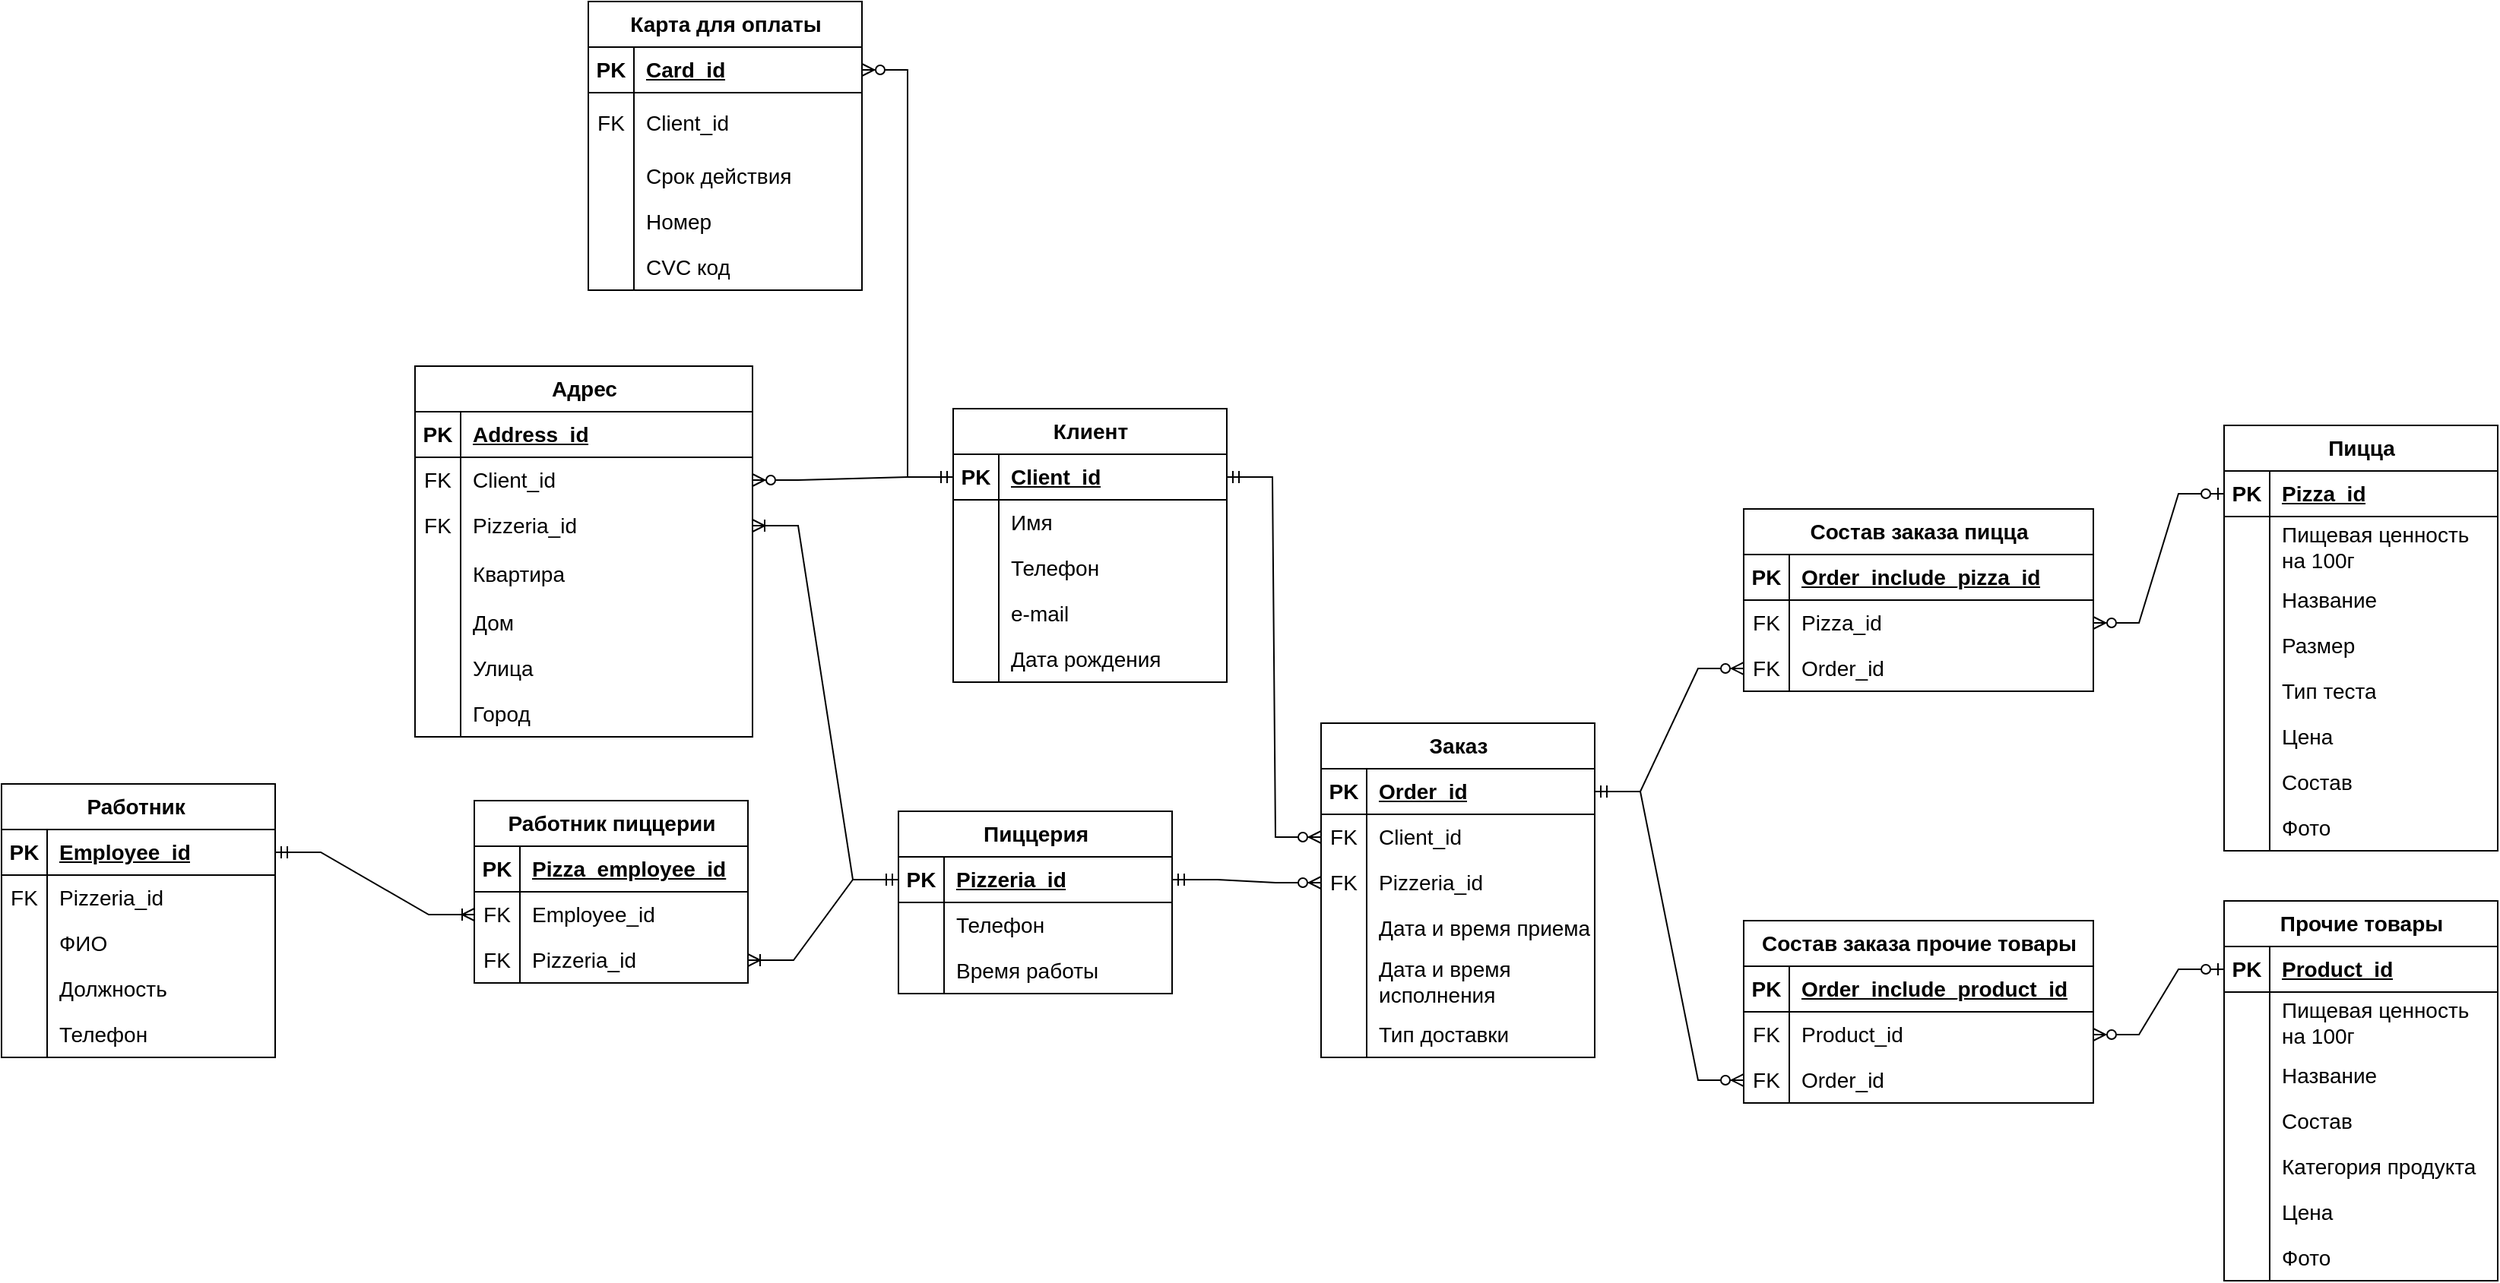 <mxfile version="24.7.17">
  <diagram name="Страница — 1" id="Knk2R4aBQfTEILrEU1pZ">
    <mxGraphModel dx="2174" dy="1181" grid="0" gridSize="10" guides="1" tooltips="1" connect="1" arrows="1" fold="1" page="0" pageScale="1" pageWidth="827" pageHeight="1169" math="0" shadow="0">
      <root>
        <mxCell id="0" />
        <mxCell id="1" parent="0" />
        <mxCell id="cXzVHH9WFfCibHeN8Z9Y-1" value="Карта для оплаты" style="shape=table;startSize=30;container=1;collapsible=1;childLayout=tableLayout;fixedRows=1;rowLines=0;fontStyle=1;align=center;resizeLast=1;html=1;fontSize=14;" parent="1" vertex="1">
          <mxGeometry x="75" width="180" height="190" as="geometry">
            <mxRectangle x="10" y="20" width="140" height="30" as="alternateBounds" />
          </mxGeometry>
        </mxCell>
        <mxCell id="cXzVHH9WFfCibHeN8Z9Y-2" value="" style="shape=tableRow;horizontal=0;startSize=0;swimlaneHead=0;swimlaneBody=0;fillColor=none;collapsible=0;dropTarget=0;points=[[0,0.5],[1,0.5]];portConstraint=eastwest;top=0;left=0;right=0;bottom=1;fontSize=14;" parent="cXzVHH9WFfCibHeN8Z9Y-1" vertex="1">
          <mxGeometry y="30" width="180" height="30" as="geometry" />
        </mxCell>
        <mxCell id="cXzVHH9WFfCibHeN8Z9Y-3" value="PK" style="shape=partialRectangle;connectable=0;fillColor=none;top=0;left=0;bottom=0;right=0;fontStyle=1;overflow=hidden;whiteSpace=wrap;html=1;fontSize=14;" parent="cXzVHH9WFfCibHeN8Z9Y-2" vertex="1">
          <mxGeometry width="30" height="30" as="geometry">
            <mxRectangle width="30" height="30" as="alternateBounds" />
          </mxGeometry>
        </mxCell>
        <mxCell id="cXzVHH9WFfCibHeN8Z9Y-4" value="Card_id" style="shape=partialRectangle;connectable=0;fillColor=none;top=0;left=0;bottom=0;right=0;align=left;spacingLeft=6;fontStyle=5;overflow=hidden;whiteSpace=wrap;html=1;fontSize=14;" parent="cXzVHH9WFfCibHeN8Z9Y-2" vertex="1">
          <mxGeometry x="30" width="150" height="30" as="geometry">
            <mxRectangle width="150" height="30" as="alternateBounds" />
          </mxGeometry>
        </mxCell>
        <mxCell id="cXzVHH9WFfCibHeN8Z9Y-5" value="" style="shape=tableRow;horizontal=0;startSize=0;swimlaneHead=0;swimlaneBody=0;fillColor=none;collapsible=0;dropTarget=0;points=[[0,0.5],[1,0.5]];portConstraint=eastwest;top=0;left=0;right=0;bottom=0;fontSize=14;" parent="cXzVHH9WFfCibHeN8Z9Y-1" vertex="1">
          <mxGeometry y="60" width="180" height="40" as="geometry" />
        </mxCell>
        <mxCell id="cXzVHH9WFfCibHeN8Z9Y-6" value="FK" style="shape=partialRectangle;connectable=0;fillColor=none;top=0;left=0;bottom=0;right=0;editable=1;overflow=hidden;whiteSpace=wrap;html=1;fontSize=14;" parent="cXzVHH9WFfCibHeN8Z9Y-5" vertex="1">
          <mxGeometry width="30" height="40" as="geometry">
            <mxRectangle width="30" height="40" as="alternateBounds" />
          </mxGeometry>
        </mxCell>
        <mxCell id="cXzVHH9WFfCibHeN8Z9Y-7" value="Client_id" style="shape=partialRectangle;connectable=0;fillColor=none;top=0;left=0;bottom=0;right=0;align=left;spacingLeft=6;overflow=hidden;whiteSpace=wrap;html=1;fontSize=14;" parent="cXzVHH9WFfCibHeN8Z9Y-5" vertex="1">
          <mxGeometry x="30" width="150" height="40" as="geometry">
            <mxRectangle width="150" height="40" as="alternateBounds" />
          </mxGeometry>
        </mxCell>
        <mxCell id="cXzVHH9WFfCibHeN8Z9Y-8" value="" style="shape=tableRow;horizontal=0;startSize=0;swimlaneHead=0;swimlaneBody=0;fillColor=none;collapsible=0;dropTarget=0;points=[[0,0.5],[1,0.5]];portConstraint=eastwest;top=0;left=0;right=0;bottom=0;fontSize=14;" parent="cXzVHH9WFfCibHeN8Z9Y-1" vertex="1">
          <mxGeometry y="100" width="180" height="30" as="geometry" />
        </mxCell>
        <mxCell id="cXzVHH9WFfCibHeN8Z9Y-9" value="" style="shape=partialRectangle;connectable=0;fillColor=none;top=0;left=0;bottom=0;right=0;editable=1;overflow=hidden;whiteSpace=wrap;html=1;fontSize=14;" parent="cXzVHH9WFfCibHeN8Z9Y-8" vertex="1">
          <mxGeometry width="30" height="30" as="geometry">
            <mxRectangle width="30" height="30" as="alternateBounds" />
          </mxGeometry>
        </mxCell>
        <mxCell id="cXzVHH9WFfCibHeN8Z9Y-10" value="Срок действия" style="shape=partialRectangle;connectable=0;fillColor=none;top=0;left=0;bottom=0;right=0;align=left;spacingLeft=6;overflow=hidden;whiteSpace=wrap;html=1;fontSize=14;" parent="cXzVHH9WFfCibHeN8Z9Y-8" vertex="1">
          <mxGeometry x="30" width="150" height="30" as="geometry">
            <mxRectangle width="150" height="30" as="alternateBounds" />
          </mxGeometry>
        </mxCell>
        <mxCell id="cXzVHH9WFfCibHeN8Z9Y-11" value="" style="shape=tableRow;horizontal=0;startSize=0;swimlaneHead=0;swimlaneBody=0;fillColor=none;collapsible=0;dropTarget=0;points=[[0,0.5],[1,0.5]];portConstraint=eastwest;top=0;left=0;right=0;bottom=0;fontSize=14;" parent="cXzVHH9WFfCibHeN8Z9Y-1" vertex="1">
          <mxGeometry y="130" width="180" height="30" as="geometry" />
        </mxCell>
        <mxCell id="cXzVHH9WFfCibHeN8Z9Y-12" value="" style="shape=partialRectangle;connectable=0;fillColor=none;top=0;left=0;bottom=0;right=0;editable=1;overflow=hidden;whiteSpace=wrap;html=1;fontSize=14;" parent="cXzVHH9WFfCibHeN8Z9Y-11" vertex="1">
          <mxGeometry width="30" height="30" as="geometry">
            <mxRectangle width="30" height="30" as="alternateBounds" />
          </mxGeometry>
        </mxCell>
        <mxCell id="cXzVHH9WFfCibHeN8Z9Y-13" value="Номер" style="shape=partialRectangle;connectable=0;fillColor=none;top=0;left=0;bottom=0;right=0;align=left;spacingLeft=6;overflow=hidden;whiteSpace=wrap;html=1;fontSize=14;" parent="cXzVHH9WFfCibHeN8Z9Y-11" vertex="1">
          <mxGeometry x="30" width="150" height="30" as="geometry">
            <mxRectangle width="150" height="30" as="alternateBounds" />
          </mxGeometry>
        </mxCell>
        <mxCell id="cXzVHH9WFfCibHeN8Z9Y-22" style="shape=tableRow;horizontal=0;startSize=0;swimlaneHead=0;swimlaneBody=0;fillColor=none;collapsible=0;dropTarget=0;points=[[0,0.5],[1,0.5]];portConstraint=eastwest;top=0;left=0;right=0;bottom=0;fontSize=14;" parent="cXzVHH9WFfCibHeN8Z9Y-1" vertex="1">
          <mxGeometry y="160" width="180" height="30" as="geometry" />
        </mxCell>
        <mxCell id="cXzVHH9WFfCibHeN8Z9Y-23" style="shape=partialRectangle;connectable=0;fillColor=none;top=0;left=0;bottom=0;right=0;editable=1;overflow=hidden;whiteSpace=wrap;html=1;fontSize=14;" parent="cXzVHH9WFfCibHeN8Z9Y-22" vertex="1">
          <mxGeometry width="30" height="30" as="geometry">
            <mxRectangle width="30" height="30" as="alternateBounds" />
          </mxGeometry>
        </mxCell>
        <mxCell id="cXzVHH9WFfCibHeN8Z9Y-24" value="СVC код" style="shape=partialRectangle;connectable=0;fillColor=none;top=0;left=0;bottom=0;right=0;align=left;spacingLeft=6;overflow=hidden;whiteSpace=wrap;html=1;fontSize=14;" parent="cXzVHH9WFfCibHeN8Z9Y-22" vertex="1">
          <mxGeometry x="30" width="150" height="30" as="geometry">
            <mxRectangle width="150" height="30" as="alternateBounds" />
          </mxGeometry>
        </mxCell>
        <mxCell id="cXzVHH9WFfCibHeN8Z9Y-26" value="Адрес" style="shape=table;startSize=30;container=1;collapsible=1;childLayout=tableLayout;fixedRows=1;rowLines=0;fontStyle=1;align=center;resizeLast=1;html=1;fontSize=14;" parent="1" vertex="1">
          <mxGeometry x="-39" y="240" width="222" height="244" as="geometry" />
        </mxCell>
        <mxCell id="cXzVHH9WFfCibHeN8Z9Y-27" value="" style="shape=tableRow;horizontal=0;startSize=0;swimlaneHead=0;swimlaneBody=0;fillColor=none;collapsible=0;dropTarget=0;points=[[0,0.5],[1,0.5]];portConstraint=eastwest;top=0;left=0;right=0;bottom=1;fontSize=14;" parent="cXzVHH9WFfCibHeN8Z9Y-26" vertex="1">
          <mxGeometry y="30" width="222" height="30" as="geometry" />
        </mxCell>
        <mxCell id="cXzVHH9WFfCibHeN8Z9Y-28" value="PK" style="shape=partialRectangle;connectable=0;fillColor=none;top=0;left=0;bottom=0;right=0;fontStyle=1;overflow=hidden;whiteSpace=wrap;html=1;fontSize=14;" parent="cXzVHH9WFfCibHeN8Z9Y-27" vertex="1">
          <mxGeometry width="30" height="30" as="geometry">
            <mxRectangle width="30" height="30" as="alternateBounds" />
          </mxGeometry>
        </mxCell>
        <mxCell id="cXzVHH9WFfCibHeN8Z9Y-29" value="Address_id" style="shape=partialRectangle;connectable=0;fillColor=none;top=0;left=0;bottom=0;right=0;align=left;spacingLeft=6;fontStyle=5;overflow=hidden;whiteSpace=wrap;html=1;fontSize=14;" parent="cXzVHH9WFfCibHeN8Z9Y-27" vertex="1">
          <mxGeometry x="30" width="192" height="30" as="geometry">
            <mxRectangle width="192" height="30" as="alternateBounds" />
          </mxGeometry>
        </mxCell>
        <mxCell id="cXzVHH9WFfCibHeN8Z9Y-30" value="" style="shape=tableRow;horizontal=0;startSize=0;swimlaneHead=0;swimlaneBody=0;fillColor=none;collapsible=0;dropTarget=0;points=[[0,0.5],[1,0.5]];portConstraint=eastwest;top=0;left=0;right=0;bottom=0;fontSize=14;" parent="cXzVHH9WFfCibHeN8Z9Y-26" vertex="1">
          <mxGeometry y="60" width="222" height="30" as="geometry" />
        </mxCell>
        <mxCell id="cXzVHH9WFfCibHeN8Z9Y-31" value="FK" style="shape=partialRectangle;connectable=0;fillColor=none;top=0;left=0;bottom=0;right=0;editable=1;overflow=hidden;whiteSpace=wrap;html=1;fontSize=14;" parent="cXzVHH9WFfCibHeN8Z9Y-30" vertex="1">
          <mxGeometry width="30" height="30" as="geometry">
            <mxRectangle width="30" height="30" as="alternateBounds" />
          </mxGeometry>
        </mxCell>
        <mxCell id="cXzVHH9WFfCibHeN8Z9Y-32" value="Client_id" style="shape=partialRectangle;connectable=0;fillColor=none;top=0;left=0;bottom=0;right=0;align=left;spacingLeft=6;overflow=hidden;whiteSpace=wrap;html=1;fontSize=14;" parent="cXzVHH9WFfCibHeN8Z9Y-30" vertex="1">
          <mxGeometry x="30" width="192" height="30" as="geometry">
            <mxRectangle width="192" height="30" as="alternateBounds" />
          </mxGeometry>
        </mxCell>
        <mxCell id="ogTVsCaCkDwTtQ3dflpK-44" style="shape=tableRow;horizontal=0;startSize=0;swimlaneHead=0;swimlaneBody=0;fillColor=none;collapsible=0;dropTarget=0;points=[[0,0.5],[1,0.5]];portConstraint=eastwest;top=0;left=0;right=0;bottom=0;fontSize=14;" vertex="1" parent="cXzVHH9WFfCibHeN8Z9Y-26">
          <mxGeometry y="90" width="222" height="30" as="geometry" />
        </mxCell>
        <mxCell id="ogTVsCaCkDwTtQ3dflpK-45" value="FK" style="shape=partialRectangle;connectable=0;fillColor=none;top=0;left=0;bottom=0;right=0;editable=1;overflow=hidden;whiteSpace=wrap;html=1;fontSize=14;" vertex="1" parent="ogTVsCaCkDwTtQ3dflpK-44">
          <mxGeometry width="30" height="30" as="geometry">
            <mxRectangle width="30" height="30" as="alternateBounds" />
          </mxGeometry>
        </mxCell>
        <mxCell id="ogTVsCaCkDwTtQ3dflpK-46" value="Pizzeria_id" style="shape=partialRectangle;connectable=0;fillColor=none;top=0;left=0;bottom=0;right=0;align=left;spacingLeft=6;overflow=hidden;whiteSpace=wrap;html=1;fontSize=14;" vertex="1" parent="ogTVsCaCkDwTtQ3dflpK-44">
          <mxGeometry x="30" width="192" height="30" as="geometry">
            <mxRectangle width="192" height="30" as="alternateBounds" />
          </mxGeometry>
        </mxCell>
        <mxCell id="cXzVHH9WFfCibHeN8Z9Y-33" value="" style="shape=tableRow;horizontal=0;startSize=0;swimlaneHead=0;swimlaneBody=0;fillColor=none;collapsible=0;dropTarget=0;points=[[0,0.5],[1,0.5]];portConstraint=eastwest;top=0;left=0;right=0;bottom=0;fontSize=14;" parent="cXzVHH9WFfCibHeN8Z9Y-26" vertex="1">
          <mxGeometry y="120" width="222" height="34" as="geometry" />
        </mxCell>
        <mxCell id="cXzVHH9WFfCibHeN8Z9Y-34" value="" style="shape=partialRectangle;connectable=0;fillColor=none;top=0;left=0;bottom=0;right=0;editable=1;overflow=hidden;whiteSpace=wrap;html=1;fontSize=14;" parent="cXzVHH9WFfCibHeN8Z9Y-33" vertex="1">
          <mxGeometry width="30" height="34" as="geometry">
            <mxRectangle width="30" height="34" as="alternateBounds" />
          </mxGeometry>
        </mxCell>
        <mxCell id="cXzVHH9WFfCibHeN8Z9Y-35" value="Квартира" style="shape=partialRectangle;connectable=0;fillColor=none;top=0;left=0;bottom=0;right=0;align=left;spacingLeft=6;overflow=hidden;whiteSpace=wrap;html=1;fontSize=14;" parent="cXzVHH9WFfCibHeN8Z9Y-33" vertex="1">
          <mxGeometry x="30" width="192" height="34" as="geometry">
            <mxRectangle width="192" height="34" as="alternateBounds" />
          </mxGeometry>
        </mxCell>
        <mxCell id="cXzVHH9WFfCibHeN8Z9Y-36" value="" style="shape=tableRow;horizontal=0;startSize=0;swimlaneHead=0;swimlaneBody=0;fillColor=none;collapsible=0;dropTarget=0;points=[[0,0.5],[1,0.5]];portConstraint=eastwest;top=0;left=0;right=0;bottom=0;fontSize=14;" parent="cXzVHH9WFfCibHeN8Z9Y-26" vertex="1">
          <mxGeometry y="154" width="222" height="30" as="geometry" />
        </mxCell>
        <mxCell id="cXzVHH9WFfCibHeN8Z9Y-37" value="" style="shape=partialRectangle;connectable=0;fillColor=none;top=0;left=0;bottom=0;right=0;editable=1;overflow=hidden;whiteSpace=wrap;html=1;fontSize=14;" parent="cXzVHH9WFfCibHeN8Z9Y-36" vertex="1">
          <mxGeometry width="30" height="30" as="geometry">
            <mxRectangle width="30" height="30" as="alternateBounds" />
          </mxGeometry>
        </mxCell>
        <mxCell id="cXzVHH9WFfCibHeN8Z9Y-38" value="Дом" style="shape=partialRectangle;connectable=0;fillColor=none;top=0;left=0;bottom=0;right=0;align=left;spacingLeft=6;overflow=hidden;whiteSpace=wrap;html=1;fontSize=14;" parent="cXzVHH9WFfCibHeN8Z9Y-36" vertex="1">
          <mxGeometry x="30" width="192" height="30" as="geometry">
            <mxRectangle width="192" height="30" as="alternateBounds" />
          </mxGeometry>
        </mxCell>
        <mxCell id="cXzVHH9WFfCibHeN8Z9Y-42" style="shape=tableRow;horizontal=0;startSize=0;swimlaneHead=0;swimlaneBody=0;fillColor=none;collapsible=0;dropTarget=0;points=[[0,0.5],[1,0.5]];portConstraint=eastwest;top=0;left=0;right=0;bottom=0;fontSize=14;" parent="cXzVHH9WFfCibHeN8Z9Y-26" vertex="1">
          <mxGeometry y="184" width="222" height="30" as="geometry" />
        </mxCell>
        <mxCell id="cXzVHH9WFfCibHeN8Z9Y-43" style="shape=partialRectangle;connectable=0;fillColor=none;top=0;left=0;bottom=0;right=0;editable=1;overflow=hidden;whiteSpace=wrap;html=1;fontSize=14;" parent="cXzVHH9WFfCibHeN8Z9Y-42" vertex="1">
          <mxGeometry width="30" height="30" as="geometry">
            <mxRectangle width="30" height="30" as="alternateBounds" />
          </mxGeometry>
        </mxCell>
        <mxCell id="cXzVHH9WFfCibHeN8Z9Y-44" value="Улица" style="shape=partialRectangle;connectable=0;fillColor=none;top=0;left=0;bottom=0;right=0;align=left;spacingLeft=6;overflow=hidden;whiteSpace=wrap;html=1;fontSize=14;" parent="cXzVHH9WFfCibHeN8Z9Y-42" vertex="1">
          <mxGeometry x="30" width="192" height="30" as="geometry">
            <mxRectangle width="192" height="30" as="alternateBounds" />
          </mxGeometry>
        </mxCell>
        <mxCell id="cXzVHH9WFfCibHeN8Z9Y-45" style="shape=tableRow;horizontal=0;startSize=0;swimlaneHead=0;swimlaneBody=0;fillColor=none;collapsible=0;dropTarget=0;points=[[0,0.5],[1,0.5]];portConstraint=eastwest;top=0;left=0;right=0;bottom=0;fontSize=14;" parent="cXzVHH9WFfCibHeN8Z9Y-26" vertex="1">
          <mxGeometry y="214" width="222" height="30" as="geometry" />
        </mxCell>
        <mxCell id="cXzVHH9WFfCibHeN8Z9Y-46" style="shape=partialRectangle;connectable=0;fillColor=none;top=0;left=0;bottom=0;right=0;editable=1;overflow=hidden;whiteSpace=wrap;html=1;fontSize=14;" parent="cXzVHH9WFfCibHeN8Z9Y-45" vertex="1">
          <mxGeometry width="30" height="30" as="geometry">
            <mxRectangle width="30" height="30" as="alternateBounds" />
          </mxGeometry>
        </mxCell>
        <mxCell id="cXzVHH9WFfCibHeN8Z9Y-47" value="Город" style="shape=partialRectangle;connectable=0;fillColor=none;top=0;left=0;bottom=0;right=0;align=left;spacingLeft=6;overflow=hidden;whiteSpace=wrap;html=1;fontSize=14;" parent="cXzVHH9WFfCibHeN8Z9Y-45" vertex="1">
          <mxGeometry x="30" width="192" height="30" as="geometry">
            <mxRectangle width="192" height="30" as="alternateBounds" />
          </mxGeometry>
        </mxCell>
        <mxCell id="cXzVHH9WFfCibHeN8Z9Y-49" value="Клиент" style="shape=table;startSize=30;container=1;collapsible=1;childLayout=tableLayout;fixedRows=1;rowLines=0;fontStyle=1;align=center;resizeLast=1;html=1;fontSize=14;" parent="1" vertex="1">
          <mxGeometry x="315" y="268" width="180" height="180" as="geometry" />
        </mxCell>
        <mxCell id="cXzVHH9WFfCibHeN8Z9Y-50" value="" style="shape=tableRow;horizontal=0;startSize=0;swimlaneHead=0;swimlaneBody=0;fillColor=none;collapsible=0;dropTarget=0;points=[[0,0.5],[1,0.5]];portConstraint=eastwest;top=0;left=0;right=0;bottom=1;fontSize=14;" parent="cXzVHH9WFfCibHeN8Z9Y-49" vertex="1">
          <mxGeometry y="30" width="180" height="30" as="geometry" />
        </mxCell>
        <mxCell id="cXzVHH9WFfCibHeN8Z9Y-51" value="PK" style="shape=partialRectangle;connectable=0;fillColor=none;top=0;left=0;bottom=0;right=0;fontStyle=1;overflow=hidden;whiteSpace=wrap;html=1;fontSize=14;" parent="cXzVHH9WFfCibHeN8Z9Y-50" vertex="1">
          <mxGeometry width="30" height="30" as="geometry">
            <mxRectangle width="30" height="30" as="alternateBounds" />
          </mxGeometry>
        </mxCell>
        <mxCell id="cXzVHH9WFfCibHeN8Z9Y-52" value="Client_id" style="shape=partialRectangle;connectable=0;fillColor=none;top=0;left=0;bottom=0;right=0;align=left;spacingLeft=6;fontStyle=5;overflow=hidden;whiteSpace=wrap;html=1;fontSize=14;" parent="cXzVHH9WFfCibHeN8Z9Y-50" vertex="1">
          <mxGeometry x="30" width="150" height="30" as="geometry">
            <mxRectangle width="150" height="30" as="alternateBounds" />
          </mxGeometry>
        </mxCell>
        <mxCell id="cXzVHH9WFfCibHeN8Z9Y-53" value="" style="shape=tableRow;horizontal=0;startSize=0;swimlaneHead=0;swimlaneBody=0;fillColor=none;collapsible=0;dropTarget=0;points=[[0,0.5],[1,0.5]];portConstraint=eastwest;top=0;left=0;right=0;bottom=0;fontSize=14;" parent="cXzVHH9WFfCibHeN8Z9Y-49" vertex="1">
          <mxGeometry y="60" width="180" height="30" as="geometry" />
        </mxCell>
        <mxCell id="cXzVHH9WFfCibHeN8Z9Y-54" value="" style="shape=partialRectangle;connectable=0;fillColor=none;top=0;left=0;bottom=0;right=0;editable=1;overflow=hidden;whiteSpace=wrap;html=1;fontSize=14;" parent="cXzVHH9WFfCibHeN8Z9Y-53" vertex="1">
          <mxGeometry width="30" height="30" as="geometry">
            <mxRectangle width="30" height="30" as="alternateBounds" />
          </mxGeometry>
        </mxCell>
        <mxCell id="cXzVHH9WFfCibHeN8Z9Y-55" value="Имя" style="shape=partialRectangle;connectable=0;fillColor=none;top=0;left=0;bottom=0;right=0;align=left;spacingLeft=6;overflow=hidden;whiteSpace=wrap;html=1;fontSize=14;" parent="cXzVHH9WFfCibHeN8Z9Y-53" vertex="1">
          <mxGeometry x="30" width="150" height="30" as="geometry">
            <mxRectangle width="150" height="30" as="alternateBounds" />
          </mxGeometry>
        </mxCell>
        <mxCell id="cXzVHH9WFfCibHeN8Z9Y-56" value="" style="shape=tableRow;horizontal=0;startSize=0;swimlaneHead=0;swimlaneBody=0;fillColor=none;collapsible=0;dropTarget=0;points=[[0,0.5],[1,0.5]];portConstraint=eastwest;top=0;left=0;right=0;bottom=0;fontSize=14;" parent="cXzVHH9WFfCibHeN8Z9Y-49" vertex="1">
          <mxGeometry y="90" width="180" height="30" as="geometry" />
        </mxCell>
        <mxCell id="cXzVHH9WFfCibHeN8Z9Y-57" value="" style="shape=partialRectangle;connectable=0;fillColor=none;top=0;left=0;bottom=0;right=0;editable=1;overflow=hidden;whiteSpace=wrap;html=1;fontSize=14;" parent="cXzVHH9WFfCibHeN8Z9Y-56" vertex="1">
          <mxGeometry width="30" height="30" as="geometry">
            <mxRectangle width="30" height="30" as="alternateBounds" />
          </mxGeometry>
        </mxCell>
        <mxCell id="cXzVHH9WFfCibHeN8Z9Y-58" value="Телефон" style="shape=partialRectangle;connectable=0;fillColor=none;top=0;left=0;bottom=0;right=0;align=left;spacingLeft=6;overflow=hidden;whiteSpace=wrap;html=1;fontSize=14;" parent="cXzVHH9WFfCibHeN8Z9Y-56" vertex="1">
          <mxGeometry x="30" width="150" height="30" as="geometry">
            <mxRectangle width="150" height="30" as="alternateBounds" />
          </mxGeometry>
        </mxCell>
        <mxCell id="cXzVHH9WFfCibHeN8Z9Y-59" value="" style="shape=tableRow;horizontal=0;startSize=0;swimlaneHead=0;swimlaneBody=0;fillColor=none;collapsible=0;dropTarget=0;points=[[0,0.5],[1,0.5]];portConstraint=eastwest;top=0;left=0;right=0;bottom=0;fontSize=14;" parent="cXzVHH9WFfCibHeN8Z9Y-49" vertex="1">
          <mxGeometry y="120" width="180" height="30" as="geometry" />
        </mxCell>
        <mxCell id="cXzVHH9WFfCibHeN8Z9Y-60" value="" style="shape=partialRectangle;connectable=0;fillColor=none;top=0;left=0;bottom=0;right=0;editable=1;overflow=hidden;whiteSpace=wrap;html=1;fontSize=14;" parent="cXzVHH9WFfCibHeN8Z9Y-59" vertex="1">
          <mxGeometry width="30" height="30" as="geometry">
            <mxRectangle width="30" height="30" as="alternateBounds" />
          </mxGeometry>
        </mxCell>
        <mxCell id="cXzVHH9WFfCibHeN8Z9Y-61" value="e-mail" style="shape=partialRectangle;connectable=0;fillColor=none;top=0;left=0;bottom=0;right=0;align=left;spacingLeft=6;overflow=hidden;whiteSpace=wrap;html=1;fontSize=14;" parent="cXzVHH9WFfCibHeN8Z9Y-59" vertex="1">
          <mxGeometry x="30" width="150" height="30" as="geometry">
            <mxRectangle width="150" height="30" as="alternateBounds" />
          </mxGeometry>
        </mxCell>
        <mxCell id="cXzVHH9WFfCibHeN8Z9Y-62" style="shape=tableRow;horizontal=0;startSize=0;swimlaneHead=0;swimlaneBody=0;fillColor=none;collapsible=0;dropTarget=0;points=[[0,0.5],[1,0.5]];portConstraint=eastwest;top=0;left=0;right=0;bottom=0;fontSize=14;" parent="cXzVHH9WFfCibHeN8Z9Y-49" vertex="1">
          <mxGeometry y="150" width="180" height="30" as="geometry" />
        </mxCell>
        <mxCell id="cXzVHH9WFfCibHeN8Z9Y-63" style="shape=partialRectangle;connectable=0;fillColor=none;top=0;left=0;bottom=0;right=0;editable=1;overflow=hidden;whiteSpace=wrap;html=1;fontSize=14;" parent="cXzVHH9WFfCibHeN8Z9Y-62" vertex="1">
          <mxGeometry width="30" height="30" as="geometry">
            <mxRectangle width="30" height="30" as="alternateBounds" />
          </mxGeometry>
        </mxCell>
        <mxCell id="cXzVHH9WFfCibHeN8Z9Y-64" value="Дата рождения" style="shape=partialRectangle;connectable=0;fillColor=none;top=0;left=0;bottom=0;right=0;align=left;spacingLeft=6;overflow=hidden;whiteSpace=wrap;html=1;fontSize=14;" parent="cXzVHH9WFfCibHeN8Z9Y-62" vertex="1">
          <mxGeometry x="30" width="150" height="30" as="geometry">
            <mxRectangle width="150" height="30" as="alternateBounds" />
          </mxGeometry>
        </mxCell>
        <mxCell id="cXzVHH9WFfCibHeN8Z9Y-65" value="Заказ" style="shape=table;startSize=30;container=1;collapsible=1;childLayout=tableLayout;fixedRows=1;rowLines=0;fontStyle=1;align=center;resizeLast=1;html=1;fontSize=14;" parent="1" vertex="1">
          <mxGeometry x="557" y="475" width="180" height="220" as="geometry" />
        </mxCell>
        <mxCell id="cXzVHH9WFfCibHeN8Z9Y-66" value="" style="shape=tableRow;horizontal=0;startSize=0;swimlaneHead=0;swimlaneBody=0;fillColor=none;collapsible=0;dropTarget=0;points=[[0,0.5],[1,0.5]];portConstraint=eastwest;top=0;left=0;right=0;bottom=1;fontSize=14;" parent="cXzVHH9WFfCibHeN8Z9Y-65" vertex="1">
          <mxGeometry y="30" width="180" height="30" as="geometry" />
        </mxCell>
        <mxCell id="cXzVHH9WFfCibHeN8Z9Y-67" value="PK" style="shape=partialRectangle;connectable=0;fillColor=none;top=0;left=0;bottom=0;right=0;fontStyle=1;overflow=hidden;whiteSpace=wrap;html=1;fontSize=14;" parent="cXzVHH9WFfCibHeN8Z9Y-66" vertex="1">
          <mxGeometry width="30" height="30" as="geometry">
            <mxRectangle width="30" height="30" as="alternateBounds" />
          </mxGeometry>
        </mxCell>
        <mxCell id="cXzVHH9WFfCibHeN8Z9Y-68" value="Order_id" style="shape=partialRectangle;connectable=0;fillColor=none;top=0;left=0;bottom=0;right=0;align=left;spacingLeft=6;fontStyle=5;overflow=hidden;whiteSpace=wrap;html=1;fontSize=14;" parent="cXzVHH9WFfCibHeN8Z9Y-66" vertex="1">
          <mxGeometry x="30" width="150" height="30" as="geometry">
            <mxRectangle width="150" height="30" as="alternateBounds" />
          </mxGeometry>
        </mxCell>
        <mxCell id="cXzVHH9WFfCibHeN8Z9Y-69" value="" style="shape=tableRow;horizontal=0;startSize=0;swimlaneHead=0;swimlaneBody=0;fillColor=none;collapsible=0;dropTarget=0;points=[[0,0.5],[1,0.5]];portConstraint=eastwest;top=0;left=0;right=0;bottom=0;fontSize=14;" parent="cXzVHH9WFfCibHeN8Z9Y-65" vertex="1">
          <mxGeometry y="60" width="180" height="30" as="geometry" />
        </mxCell>
        <mxCell id="cXzVHH9WFfCibHeN8Z9Y-70" value="FK" style="shape=partialRectangle;connectable=0;fillColor=none;top=0;left=0;bottom=0;right=0;editable=1;overflow=hidden;whiteSpace=wrap;html=1;fontSize=14;" parent="cXzVHH9WFfCibHeN8Z9Y-69" vertex="1">
          <mxGeometry width="30" height="30" as="geometry">
            <mxRectangle width="30" height="30" as="alternateBounds" />
          </mxGeometry>
        </mxCell>
        <mxCell id="cXzVHH9WFfCibHeN8Z9Y-71" value="Client_id" style="shape=partialRectangle;connectable=0;fillColor=none;top=0;left=0;bottom=0;right=0;align=left;spacingLeft=6;overflow=hidden;whiteSpace=wrap;html=1;fontSize=14;" parent="cXzVHH9WFfCibHeN8Z9Y-69" vertex="1">
          <mxGeometry x="30" width="150" height="30" as="geometry">
            <mxRectangle width="150" height="30" as="alternateBounds" />
          </mxGeometry>
        </mxCell>
        <mxCell id="cXzVHH9WFfCibHeN8Z9Y-72" value="" style="shape=tableRow;horizontal=0;startSize=0;swimlaneHead=0;swimlaneBody=0;fillColor=none;collapsible=0;dropTarget=0;points=[[0,0.5],[1,0.5]];portConstraint=eastwest;top=0;left=0;right=0;bottom=0;fontSize=14;" parent="cXzVHH9WFfCibHeN8Z9Y-65" vertex="1">
          <mxGeometry y="90" width="180" height="30" as="geometry" />
        </mxCell>
        <mxCell id="cXzVHH9WFfCibHeN8Z9Y-73" value="FK" style="shape=partialRectangle;connectable=0;fillColor=none;top=0;left=0;bottom=0;right=0;editable=1;overflow=hidden;whiteSpace=wrap;html=1;fontSize=14;" parent="cXzVHH9WFfCibHeN8Z9Y-72" vertex="1">
          <mxGeometry width="30" height="30" as="geometry">
            <mxRectangle width="30" height="30" as="alternateBounds" />
          </mxGeometry>
        </mxCell>
        <mxCell id="cXzVHH9WFfCibHeN8Z9Y-74" value="Pizzeria_id" style="shape=partialRectangle;connectable=0;fillColor=none;top=0;left=0;bottom=0;right=0;align=left;spacingLeft=6;overflow=hidden;whiteSpace=wrap;html=1;fontSize=14;" parent="cXzVHH9WFfCibHeN8Z9Y-72" vertex="1">
          <mxGeometry x="30" width="150" height="30" as="geometry">
            <mxRectangle width="150" height="30" as="alternateBounds" />
          </mxGeometry>
        </mxCell>
        <mxCell id="cXzVHH9WFfCibHeN8Z9Y-75" value="" style="shape=tableRow;horizontal=0;startSize=0;swimlaneHead=0;swimlaneBody=0;fillColor=none;collapsible=0;dropTarget=0;points=[[0,0.5],[1,0.5]];portConstraint=eastwest;top=0;left=0;right=0;bottom=0;fontSize=14;" parent="cXzVHH9WFfCibHeN8Z9Y-65" vertex="1">
          <mxGeometry y="120" width="180" height="30" as="geometry" />
        </mxCell>
        <mxCell id="cXzVHH9WFfCibHeN8Z9Y-76" value="" style="shape=partialRectangle;connectable=0;fillColor=none;top=0;left=0;bottom=0;right=0;editable=1;overflow=hidden;whiteSpace=wrap;html=1;fontSize=14;" parent="cXzVHH9WFfCibHeN8Z9Y-75" vertex="1">
          <mxGeometry width="30" height="30" as="geometry">
            <mxRectangle width="30" height="30" as="alternateBounds" />
          </mxGeometry>
        </mxCell>
        <mxCell id="cXzVHH9WFfCibHeN8Z9Y-77" value="Дата и время приема" style="shape=partialRectangle;connectable=0;fillColor=none;top=0;left=0;bottom=0;right=0;align=left;spacingLeft=6;overflow=hidden;whiteSpace=wrap;html=1;fontSize=14;" parent="cXzVHH9WFfCibHeN8Z9Y-75" vertex="1">
          <mxGeometry x="30" width="150" height="30" as="geometry">
            <mxRectangle width="150" height="30" as="alternateBounds" />
          </mxGeometry>
        </mxCell>
        <mxCell id="cXzVHH9WFfCibHeN8Z9Y-78" style="shape=tableRow;horizontal=0;startSize=0;swimlaneHead=0;swimlaneBody=0;fillColor=none;collapsible=0;dropTarget=0;points=[[0,0.5],[1,0.5]];portConstraint=eastwest;top=0;left=0;right=0;bottom=0;fontSize=14;" parent="cXzVHH9WFfCibHeN8Z9Y-65" vertex="1">
          <mxGeometry y="150" width="180" height="40" as="geometry" />
        </mxCell>
        <mxCell id="cXzVHH9WFfCibHeN8Z9Y-79" style="shape=partialRectangle;connectable=0;fillColor=none;top=0;left=0;bottom=0;right=0;editable=1;overflow=hidden;whiteSpace=wrap;html=1;fontSize=14;" parent="cXzVHH9WFfCibHeN8Z9Y-78" vertex="1">
          <mxGeometry width="30" height="40" as="geometry">
            <mxRectangle width="30" height="40" as="alternateBounds" />
          </mxGeometry>
        </mxCell>
        <mxCell id="cXzVHH9WFfCibHeN8Z9Y-80" value="Дата и время исполнения" style="shape=partialRectangle;connectable=0;fillColor=none;top=0;left=0;bottom=0;right=0;align=left;spacingLeft=6;overflow=hidden;whiteSpace=wrap;html=1;fontSize=14;" parent="cXzVHH9WFfCibHeN8Z9Y-78" vertex="1">
          <mxGeometry x="30" width="150" height="40" as="geometry">
            <mxRectangle width="150" height="40" as="alternateBounds" />
          </mxGeometry>
        </mxCell>
        <mxCell id="cXzVHH9WFfCibHeN8Z9Y-81" style="shape=tableRow;horizontal=0;startSize=0;swimlaneHead=0;swimlaneBody=0;fillColor=none;collapsible=0;dropTarget=0;points=[[0,0.5],[1,0.5]];portConstraint=eastwest;top=0;left=0;right=0;bottom=0;fontSize=14;" parent="cXzVHH9WFfCibHeN8Z9Y-65" vertex="1">
          <mxGeometry y="190" width="180" height="30" as="geometry" />
        </mxCell>
        <mxCell id="cXzVHH9WFfCibHeN8Z9Y-82" style="shape=partialRectangle;connectable=0;fillColor=none;top=0;left=0;bottom=0;right=0;editable=1;overflow=hidden;whiteSpace=wrap;html=1;fontSize=14;" parent="cXzVHH9WFfCibHeN8Z9Y-81" vertex="1">
          <mxGeometry width="30" height="30" as="geometry">
            <mxRectangle width="30" height="30" as="alternateBounds" />
          </mxGeometry>
        </mxCell>
        <mxCell id="cXzVHH9WFfCibHeN8Z9Y-83" value="Тип доставки" style="shape=partialRectangle;connectable=0;fillColor=none;top=0;left=0;bottom=0;right=0;align=left;spacingLeft=6;overflow=hidden;whiteSpace=wrap;html=1;fontSize=14;" parent="cXzVHH9WFfCibHeN8Z9Y-81" vertex="1">
          <mxGeometry x="30" width="150" height="30" as="geometry">
            <mxRectangle width="150" height="30" as="alternateBounds" />
          </mxGeometry>
        </mxCell>
        <mxCell id="cXzVHH9WFfCibHeN8Z9Y-86" value="" style="edgeStyle=entityRelationEdgeStyle;fontSize=14;html=1;endArrow=ERzeroToMany;startArrow=ERmandOne;rounded=0;exitX=0;exitY=0.5;exitDx=0;exitDy=0;entryX=1;entryY=0.5;entryDx=0;entryDy=0;" parent="1" source="cXzVHH9WFfCibHeN8Z9Y-50" target="cXzVHH9WFfCibHeN8Z9Y-2" edge="1">
          <mxGeometry width="100" height="100" relative="1" as="geometry">
            <mxPoint x="215" y="213" as="sourcePoint" />
            <mxPoint x="190" y="100" as="targetPoint" />
          </mxGeometry>
        </mxCell>
        <mxCell id="cXzVHH9WFfCibHeN8Z9Y-89" value="Пицца" style="shape=table;startSize=30;container=1;collapsible=1;childLayout=tableLayout;fixedRows=1;rowLines=0;fontStyle=1;align=center;resizeLast=1;html=1;fontSize=14;" parent="1" vertex="1">
          <mxGeometry x="1151" y="279" width="180" height="280" as="geometry" />
        </mxCell>
        <mxCell id="cXzVHH9WFfCibHeN8Z9Y-90" value="" style="shape=tableRow;horizontal=0;startSize=0;swimlaneHead=0;swimlaneBody=0;fillColor=none;collapsible=0;dropTarget=0;points=[[0,0.5],[1,0.5]];portConstraint=eastwest;top=0;left=0;right=0;bottom=1;fontSize=14;" parent="cXzVHH9WFfCibHeN8Z9Y-89" vertex="1">
          <mxGeometry y="30" width="180" height="30" as="geometry" />
        </mxCell>
        <mxCell id="cXzVHH9WFfCibHeN8Z9Y-91" value="PK" style="shape=partialRectangle;connectable=0;fillColor=none;top=0;left=0;bottom=0;right=0;fontStyle=1;overflow=hidden;whiteSpace=wrap;html=1;fontSize=14;" parent="cXzVHH9WFfCibHeN8Z9Y-90" vertex="1">
          <mxGeometry width="30" height="30" as="geometry">
            <mxRectangle width="30" height="30" as="alternateBounds" />
          </mxGeometry>
        </mxCell>
        <mxCell id="cXzVHH9WFfCibHeN8Z9Y-92" value="Pizza_id" style="shape=partialRectangle;connectable=0;fillColor=none;top=0;left=0;bottom=0;right=0;align=left;spacingLeft=6;fontStyle=5;overflow=hidden;whiteSpace=wrap;html=1;fontSize=14;" parent="cXzVHH9WFfCibHeN8Z9Y-90" vertex="1">
          <mxGeometry x="30" width="150" height="30" as="geometry">
            <mxRectangle width="150" height="30" as="alternateBounds" />
          </mxGeometry>
        </mxCell>
        <mxCell id="cXzVHH9WFfCibHeN8Z9Y-93" value="" style="shape=tableRow;horizontal=0;startSize=0;swimlaneHead=0;swimlaneBody=0;fillColor=none;collapsible=0;dropTarget=0;points=[[0,0.5],[1,0.5]];portConstraint=eastwest;top=0;left=0;right=0;bottom=0;fontSize=14;" parent="cXzVHH9WFfCibHeN8Z9Y-89" vertex="1">
          <mxGeometry y="60" width="180" height="40" as="geometry" />
        </mxCell>
        <mxCell id="cXzVHH9WFfCibHeN8Z9Y-94" value="" style="shape=partialRectangle;connectable=0;fillColor=none;top=0;left=0;bottom=0;right=0;editable=1;overflow=hidden;whiteSpace=wrap;html=1;fontSize=14;" parent="cXzVHH9WFfCibHeN8Z9Y-93" vertex="1">
          <mxGeometry width="30" height="40" as="geometry">
            <mxRectangle width="30" height="40" as="alternateBounds" />
          </mxGeometry>
        </mxCell>
        <mxCell id="cXzVHH9WFfCibHeN8Z9Y-95" value="Пищевая ценность на 100г" style="shape=partialRectangle;connectable=0;fillColor=none;top=0;left=0;bottom=0;right=0;align=left;spacingLeft=6;overflow=hidden;whiteSpace=wrap;html=1;fontSize=14;" parent="cXzVHH9WFfCibHeN8Z9Y-93" vertex="1">
          <mxGeometry x="30" width="150" height="40" as="geometry">
            <mxRectangle width="150" height="40" as="alternateBounds" />
          </mxGeometry>
        </mxCell>
        <mxCell id="cXzVHH9WFfCibHeN8Z9Y-96" value="" style="shape=tableRow;horizontal=0;startSize=0;swimlaneHead=0;swimlaneBody=0;fillColor=none;collapsible=0;dropTarget=0;points=[[0,0.5],[1,0.5]];portConstraint=eastwest;top=0;left=0;right=0;bottom=0;fontSize=14;" parent="cXzVHH9WFfCibHeN8Z9Y-89" vertex="1">
          <mxGeometry y="100" width="180" height="30" as="geometry" />
        </mxCell>
        <mxCell id="cXzVHH9WFfCibHeN8Z9Y-97" value="" style="shape=partialRectangle;connectable=0;fillColor=none;top=0;left=0;bottom=0;right=0;editable=1;overflow=hidden;whiteSpace=wrap;html=1;fontSize=14;" parent="cXzVHH9WFfCibHeN8Z9Y-96" vertex="1">
          <mxGeometry width="30" height="30" as="geometry">
            <mxRectangle width="30" height="30" as="alternateBounds" />
          </mxGeometry>
        </mxCell>
        <mxCell id="cXzVHH9WFfCibHeN8Z9Y-98" value="Название" style="shape=partialRectangle;connectable=0;fillColor=none;top=0;left=0;bottom=0;right=0;align=left;spacingLeft=6;overflow=hidden;whiteSpace=wrap;html=1;fontSize=14;" parent="cXzVHH9WFfCibHeN8Z9Y-96" vertex="1">
          <mxGeometry x="30" width="150" height="30" as="geometry">
            <mxRectangle width="150" height="30" as="alternateBounds" />
          </mxGeometry>
        </mxCell>
        <mxCell id="cXzVHH9WFfCibHeN8Z9Y-99" value="" style="shape=tableRow;horizontal=0;startSize=0;swimlaneHead=0;swimlaneBody=0;fillColor=none;collapsible=0;dropTarget=0;points=[[0,0.5],[1,0.5]];portConstraint=eastwest;top=0;left=0;right=0;bottom=0;fontSize=14;" parent="cXzVHH9WFfCibHeN8Z9Y-89" vertex="1">
          <mxGeometry y="130" width="180" height="30" as="geometry" />
        </mxCell>
        <mxCell id="cXzVHH9WFfCibHeN8Z9Y-100" value="" style="shape=partialRectangle;connectable=0;fillColor=none;top=0;left=0;bottom=0;right=0;editable=1;overflow=hidden;whiteSpace=wrap;html=1;fontSize=14;" parent="cXzVHH9WFfCibHeN8Z9Y-99" vertex="1">
          <mxGeometry width="30" height="30" as="geometry">
            <mxRectangle width="30" height="30" as="alternateBounds" />
          </mxGeometry>
        </mxCell>
        <mxCell id="cXzVHH9WFfCibHeN8Z9Y-101" value="Размер" style="shape=partialRectangle;connectable=0;fillColor=none;top=0;left=0;bottom=0;right=0;align=left;spacingLeft=6;overflow=hidden;whiteSpace=wrap;html=1;fontSize=14;" parent="cXzVHH9WFfCibHeN8Z9Y-99" vertex="1">
          <mxGeometry x="30" width="150" height="30" as="geometry">
            <mxRectangle width="150" height="30" as="alternateBounds" />
          </mxGeometry>
        </mxCell>
        <mxCell id="cXzVHH9WFfCibHeN8Z9Y-108" style="shape=tableRow;horizontal=0;startSize=0;swimlaneHead=0;swimlaneBody=0;fillColor=none;collapsible=0;dropTarget=0;points=[[0,0.5],[1,0.5]];portConstraint=eastwest;top=0;left=0;right=0;bottom=0;fontSize=14;" parent="cXzVHH9WFfCibHeN8Z9Y-89" vertex="1">
          <mxGeometry y="160" width="180" height="30" as="geometry" />
        </mxCell>
        <mxCell id="cXzVHH9WFfCibHeN8Z9Y-109" style="shape=partialRectangle;connectable=0;fillColor=none;top=0;left=0;bottom=0;right=0;editable=1;overflow=hidden;whiteSpace=wrap;html=1;fontSize=14;" parent="cXzVHH9WFfCibHeN8Z9Y-108" vertex="1">
          <mxGeometry width="30" height="30" as="geometry">
            <mxRectangle width="30" height="30" as="alternateBounds" />
          </mxGeometry>
        </mxCell>
        <mxCell id="cXzVHH9WFfCibHeN8Z9Y-110" value="Тип теста" style="shape=partialRectangle;connectable=0;fillColor=none;top=0;left=0;bottom=0;right=0;align=left;spacingLeft=6;overflow=hidden;whiteSpace=wrap;html=1;fontSize=14;" parent="cXzVHH9WFfCibHeN8Z9Y-108" vertex="1">
          <mxGeometry x="30" width="150" height="30" as="geometry">
            <mxRectangle width="150" height="30" as="alternateBounds" />
          </mxGeometry>
        </mxCell>
        <mxCell id="cXzVHH9WFfCibHeN8Z9Y-105" style="shape=tableRow;horizontal=0;startSize=0;swimlaneHead=0;swimlaneBody=0;fillColor=none;collapsible=0;dropTarget=0;points=[[0,0.5],[1,0.5]];portConstraint=eastwest;top=0;left=0;right=0;bottom=0;fontSize=14;" parent="cXzVHH9WFfCibHeN8Z9Y-89" vertex="1">
          <mxGeometry y="190" width="180" height="30" as="geometry" />
        </mxCell>
        <mxCell id="cXzVHH9WFfCibHeN8Z9Y-106" style="shape=partialRectangle;connectable=0;fillColor=none;top=0;left=0;bottom=0;right=0;editable=1;overflow=hidden;whiteSpace=wrap;html=1;fontSize=14;" parent="cXzVHH9WFfCibHeN8Z9Y-105" vertex="1">
          <mxGeometry width="30" height="30" as="geometry">
            <mxRectangle width="30" height="30" as="alternateBounds" />
          </mxGeometry>
        </mxCell>
        <mxCell id="cXzVHH9WFfCibHeN8Z9Y-107" value="Цена" style="shape=partialRectangle;connectable=0;fillColor=none;top=0;left=0;bottom=0;right=0;align=left;spacingLeft=6;overflow=hidden;whiteSpace=wrap;html=1;fontSize=14;" parent="cXzVHH9WFfCibHeN8Z9Y-105" vertex="1">
          <mxGeometry x="30" width="150" height="30" as="geometry">
            <mxRectangle width="150" height="30" as="alternateBounds" />
          </mxGeometry>
        </mxCell>
        <mxCell id="cXzVHH9WFfCibHeN8Z9Y-102" style="shape=tableRow;horizontal=0;startSize=0;swimlaneHead=0;swimlaneBody=0;fillColor=none;collapsible=0;dropTarget=0;points=[[0,0.5],[1,0.5]];portConstraint=eastwest;top=0;left=0;right=0;bottom=0;fontSize=14;" parent="cXzVHH9WFfCibHeN8Z9Y-89" vertex="1">
          <mxGeometry y="220" width="180" height="30" as="geometry" />
        </mxCell>
        <mxCell id="cXzVHH9WFfCibHeN8Z9Y-103" style="shape=partialRectangle;connectable=0;fillColor=none;top=0;left=0;bottom=0;right=0;editable=1;overflow=hidden;whiteSpace=wrap;html=1;fontSize=14;" parent="cXzVHH9WFfCibHeN8Z9Y-102" vertex="1">
          <mxGeometry width="30" height="30" as="geometry">
            <mxRectangle width="30" height="30" as="alternateBounds" />
          </mxGeometry>
        </mxCell>
        <mxCell id="cXzVHH9WFfCibHeN8Z9Y-104" value="Состав" style="shape=partialRectangle;connectable=0;fillColor=none;top=0;left=0;bottom=0;right=0;align=left;spacingLeft=6;overflow=hidden;whiteSpace=wrap;html=1;fontSize=14;" parent="cXzVHH9WFfCibHeN8Z9Y-102" vertex="1">
          <mxGeometry x="30" width="150" height="30" as="geometry">
            <mxRectangle width="150" height="30" as="alternateBounds" />
          </mxGeometry>
        </mxCell>
        <mxCell id="cXzVHH9WFfCibHeN8Z9Y-111" style="shape=tableRow;horizontal=0;startSize=0;swimlaneHead=0;swimlaneBody=0;fillColor=none;collapsible=0;dropTarget=0;points=[[0,0.5],[1,0.5]];portConstraint=eastwest;top=0;left=0;right=0;bottom=0;fontSize=14;" parent="cXzVHH9WFfCibHeN8Z9Y-89" vertex="1">
          <mxGeometry y="250" width="180" height="30" as="geometry" />
        </mxCell>
        <mxCell id="cXzVHH9WFfCibHeN8Z9Y-112" style="shape=partialRectangle;connectable=0;fillColor=none;top=0;left=0;bottom=0;right=0;editable=1;overflow=hidden;whiteSpace=wrap;html=1;fontSize=14;" parent="cXzVHH9WFfCibHeN8Z9Y-111" vertex="1">
          <mxGeometry width="30" height="30" as="geometry">
            <mxRectangle width="30" height="30" as="alternateBounds" />
          </mxGeometry>
        </mxCell>
        <mxCell id="cXzVHH9WFfCibHeN8Z9Y-113" value="Фото" style="shape=partialRectangle;connectable=0;fillColor=none;top=0;left=0;bottom=0;right=0;align=left;spacingLeft=6;overflow=hidden;whiteSpace=wrap;html=1;fontSize=14;" parent="cXzVHH9WFfCibHeN8Z9Y-111" vertex="1">
          <mxGeometry x="30" width="150" height="30" as="geometry">
            <mxRectangle width="150" height="30" as="alternateBounds" />
          </mxGeometry>
        </mxCell>
        <mxCell id="cXzVHH9WFfCibHeN8Z9Y-114" value="Прочие товары" style="shape=table;startSize=30;container=1;collapsible=1;childLayout=tableLayout;fixedRows=1;rowLines=0;fontStyle=1;align=center;resizeLast=1;html=1;fontSize=14;" parent="1" vertex="1">
          <mxGeometry x="1151" y="592" width="180" height="250" as="geometry" />
        </mxCell>
        <mxCell id="cXzVHH9WFfCibHeN8Z9Y-115" value="" style="shape=tableRow;horizontal=0;startSize=0;swimlaneHead=0;swimlaneBody=0;fillColor=none;collapsible=0;dropTarget=0;points=[[0,0.5],[1,0.5]];portConstraint=eastwest;top=0;left=0;right=0;bottom=1;fontSize=14;" parent="cXzVHH9WFfCibHeN8Z9Y-114" vertex="1">
          <mxGeometry y="30" width="180" height="30" as="geometry" />
        </mxCell>
        <mxCell id="cXzVHH9WFfCibHeN8Z9Y-116" value="PK" style="shape=partialRectangle;connectable=0;fillColor=none;top=0;left=0;bottom=0;right=0;fontStyle=1;overflow=hidden;whiteSpace=wrap;html=1;fontSize=14;" parent="cXzVHH9WFfCibHeN8Z9Y-115" vertex="1">
          <mxGeometry width="30" height="30" as="geometry">
            <mxRectangle width="30" height="30" as="alternateBounds" />
          </mxGeometry>
        </mxCell>
        <mxCell id="cXzVHH9WFfCibHeN8Z9Y-117" value="Product_id" style="shape=partialRectangle;connectable=0;fillColor=none;top=0;left=0;bottom=0;right=0;align=left;spacingLeft=6;fontStyle=5;overflow=hidden;whiteSpace=wrap;html=1;fontSize=14;" parent="cXzVHH9WFfCibHeN8Z9Y-115" vertex="1">
          <mxGeometry x="30" width="150" height="30" as="geometry">
            <mxRectangle width="150" height="30" as="alternateBounds" />
          </mxGeometry>
        </mxCell>
        <mxCell id="cXzVHH9WFfCibHeN8Z9Y-118" value="" style="shape=tableRow;horizontal=0;startSize=0;swimlaneHead=0;swimlaneBody=0;fillColor=none;collapsible=0;dropTarget=0;points=[[0,0.5],[1,0.5]];portConstraint=eastwest;top=0;left=0;right=0;bottom=0;fontSize=14;" parent="cXzVHH9WFfCibHeN8Z9Y-114" vertex="1">
          <mxGeometry y="60" width="180" height="40" as="geometry" />
        </mxCell>
        <mxCell id="cXzVHH9WFfCibHeN8Z9Y-119" value="" style="shape=partialRectangle;connectable=0;fillColor=none;top=0;left=0;bottom=0;right=0;editable=1;overflow=hidden;whiteSpace=wrap;html=1;fontSize=14;" parent="cXzVHH9WFfCibHeN8Z9Y-118" vertex="1">
          <mxGeometry width="30" height="40" as="geometry">
            <mxRectangle width="30" height="40" as="alternateBounds" />
          </mxGeometry>
        </mxCell>
        <mxCell id="cXzVHH9WFfCibHeN8Z9Y-120" value="Пищевая ценность на 100г" style="shape=partialRectangle;connectable=0;fillColor=none;top=0;left=0;bottom=0;right=0;align=left;spacingLeft=6;overflow=hidden;whiteSpace=wrap;html=1;fontSize=14;" parent="cXzVHH9WFfCibHeN8Z9Y-118" vertex="1">
          <mxGeometry x="30" width="150" height="40" as="geometry">
            <mxRectangle width="150" height="40" as="alternateBounds" />
          </mxGeometry>
        </mxCell>
        <mxCell id="cXzVHH9WFfCibHeN8Z9Y-121" value="" style="shape=tableRow;horizontal=0;startSize=0;swimlaneHead=0;swimlaneBody=0;fillColor=none;collapsible=0;dropTarget=0;points=[[0,0.5],[1,0.5]];portConstraint=eastwest;top=0;left=0;right=0;bottom=0;fontSize=14;" parent="cXzVHH9WFfCibHeN8Z9Y-114" vertex="1">
          <mxGeometry y="100" width="180" height="30" as="geometry" />
        </mxCell>
        <mxCell id="cXzVHH9WFfCibHeN8Z9Y-122" value="" style="shape=partialRectangle;connectable=0;fillColor=none;top=0;left=0;bottom=0;right=0;editable=1;overflow=hidden;whiteSpace=wrap;html=1;fontSize=14;" parent="cXzVHH9WFfCibHeN8Z9Y-121" vertex="1">
          <mxGeometry width="30" height="30" as="geometry">
            <mxRectangle width="30" height="30" as="alternateBounds" />
          </mxGeometry>
        </mxCell>
        <mxCell id="cXzVHH9WFfCibHeN8Z9Y-123" value="Название" style="shape=partialRectangle;connectable=0;fillColor=none;top=0;left=0;bottom=0;right=0;align=left;spacingLeft=6;overflow=hidden;whiteSpace=wrap;html=1;fontSize=14;" parent="cXzVHH9WFfCibHeN8Z9Y-121" vertex="1">
          <mxGeometry x="30" width="150" height="30" as="geometry">
            <mxRectangle width="150" height="30" as="alternateBounds" />
          </mxGeometry>
        </mxCell>
        <mxCell id="cXzVHH9WFfCibHeN8Z9Y-124" value="" style="shape=tableRow;horizontal=0;startSize=0;swimlaneHead=0;swimlaneBody=0;fillColor=none;collapsible=0;dropTarget=0;points=[[0,0.5],[1,0.5]];portConstraint=eastwest;top=0;left=0;right=0;bottom=0;fontSize=14;" parent="cXzVHH9WFfCibHeN8Z9Y-114" vertex="1">
          <mxGeometry y="130" width="180" height="30" as="geometry" />
        </mxCell>
        <mxCell id="cXzVHH9WFfCibHeN8Z9Y-125" value="" style="shape=partialRectangle;connectable=0;fillColor=none;top=0;left=0;bottom=0;right=0;editable=1;overflow=hidden;whiteSpace=wrap;html=1;fontSize=14;" parent="cXzVHH9WFfCibHeN8Z9Y-124" vertex="1">
          <mxGeometry width="30" height="30" as="geometry">
            <mxRectangle width="30" height="30" as="alternateBounds" />
          </mxGeometry>
        </mxCell>
        <mxCell id="cXzVHH9WFfCibHeN8Z9Y-126" value="Состав" style="shape=partialRectangle;connectable=0;fillColor=none;top=0;left=0;bottom=0;right=0;align=left;spacingLeft=6;overflow=hidden;whiteSpace=wrap;html=1;fontSize=14;" parent="cXzVHH9WFfCibHeN8Z9Y-124" vertex="1">
          <mxGeometry x="30" width="150" height="30" as="geometry">
            <mxRectangle width="150" height="30" as="alternateBounds" />
          </mxGeometry>
        </mxCell>
        <mxCell id="cXzVHH9WFfCibHeN8Z9Y-133" style="shape=tableRow;horizontal=0;startSize=0;swimlaneHead=0;swimlaneBody=0;fillColor=none;collapsible=0;dropTarget=0;points=[[0,0.5],[1,0.5]];portConstraint=eastwest;top=0;left=0;right=0;bottom=0;fontSize=14;" parent="cXzVHH9WFfCibHeN8Z9Y-114" vertex="1">
          <mxGeometry y="160" width="180" height="30" as="geometry" />
        </mxCell>
        <mxCell id="cXzVHH9WFfCibHeN8Z9Y-134" style="shape=partialRectangle;connectable=0;fillColor=none;top=0;left=0;bottom=0;right=0;editable=1;overflow=hidden;whiteSpace=wrap;html=1;fontSize=14;" parent="cXzVHH9WFfCibHeN8Z9Y-133" vertex="1">
          <mxGeometry width="30" height="30" as="geometry">
            <mxRectangle width="30" height="30" as="alternateBounds" />
          </mxGeometry>
        </mxCell>
        <mxCell id="cXzVHH9WFfCibHeN8Z9Y-135" value="Категория продукта" style="shape=partialRectangle;connectable=0;fillColor=none;top=0;left=0;bottom=0;right=0;align=left;spacingLeft=6;overflow=hidden;whiteSpace=wrap;html=1;fontSize=14;" parent="cXzVHH9WFfCibHeN8Z9Y-133" vertex="1">
          <mxGeometry x="30" width="150" height="30" as="geometry">
            <mxRectangle width="150" height="30" as="alternateBounds" />
          </mxGeometry>
        </mxCell>
        <mxCell id="cXzVHH9WFfCibHeN8Z9Y-130" style="shape=tableRow;horizontal=0;startSize=0;swimlaneHead=0;swimlaneBody=0;fillColor=none;collapsible=0;dropTarget=0;points=[[0,0.5],[1,0.5]];portConstraint=eastwest;top=0;left=0;right=0;bottom=0;fontSize=14;" parent="cXzVHH9WFfCibHeN8Z9Y-114" vertex="1">
          <mxGeometry y="190" width="180" height="30" as="geometry" />
        </mxCell>
        <mxCell id="cXzVHH9WFfCibHeN8Z9Y-131" style="shape=partialRectangle;connectable=0;fillColor=none;top=0;left=0;bottom=0;right=0;editable=1;overflow=hidden;whiteSpace=wrap;html=1;fontSize=14;" parent="cXzVHH9WFfCibHeN8Z9Y-130" vertex="1">
          <mxGeometry width="30" height="30" as="geometry">
            <mxRectangle width="30" height="30" as="alternateBounds" />
          </mxGeometry>
        </mxCell>
        <mxCell id="cXzVHH9WFfCibHeN8Z9Y-132" value="Цена" style="shape=partialRectangle;connectable=0;fillColor=none;top=0;left=0;bottom=0;right=0;align=left;spacingLeft=6;overflow=hidden;whiteSpace=wrap;html=1;fontSize=14;" parent="cXzVHH9WFfCibHeN8Z9Y-130" vertex="1">
          <mxGeometry x="30" width="150" height="30" as="geometry">
            <mxRectangle width="150" height="30" as="alternateBounds" />
          </mxGeometry>
        </mxCell>
        <mxCell id="cXzVHH9WFfCibHeN8Z9Y-127" style="shape=tableRow;horizontal=0;startSize=0;swimlaneHead=0;swimlaneBody=0;fillColor=none;collapsible=0;dropTarget=0;points=[[0,0.5],[1,0.5]];portConstraint=eastwest;top=0;left=0;right=0;bottom=0;fontSize=14;" parent="cXzVHH9WFfCibHeN8Z9Y-114" vertex="1">
          <mxGeometry y="220" width="180" height="30" as="geometry" />
        </mxCell>
        <mxCell id="cXzVHH9WFfCibHeN8Z9Y-128" style="shape=partialRectangle;connectable=0;fillColor=none;top=0;left=0;bottom=0;right=0;editable=1;overflow=hidden;whiteSpace=wrap;html=1;fontSize=14;" parent="cXzVHH9WFfCibHeN8Z9Y-127" vertex="1">
          <mxGeometry width="30" height="30" as="geometry">
            <mxRectangle width="30" height="30" as="alternateBounds" />
          </mxGeometry>
        </mxCell>
        <mxCell id="cXzVHH9WFfCibHeN8Z9Y-129" value="Фото" style="shape=partialRectangle;connectable=0;fillColor=none;top=0;left=0;bottom=0;right=0;align=left;spacingLeft=6;overflow=hidden;whiteSpace=wrap;html=1;fontSize=14;" parent="cXzVHH9WFfCibHeN8Z9Y-127" vertex="1">
          <mxGeometry x="30" width="150" height="30" as="geometry">
            <mxRectangle width="150" height="30" as="alternateBounds" />
          </mxGeometry>
        </mxCell>
        <mxCell id="cXzVHH9WFfCibHeN8Z9Y-136" value="Пиццерия" style="shape=table;startSize=30;container=1;collapsible=1;childLayout=tableLayout;fixedRows=1;rowLines=0;fontStyle=1;align=center;resizeLast=1;html=1;fontSize=14;" parent="1" vertex="1">
          <mxGeometry x="279" y="533" width="180" height="120" as="geometry" />
        </mxCell>
        <mxCell id="cXzVHH9WFfCibHeN8Z9Y-137" value="" style="shape=tableRow;horizontal=0;startSize=0;swimlaneHead=0;swimlaneBody=0;fillColor=none;collapsible=0;dropTarget=0;points=[[0,0.5],[1,0.5]];portConstraint=eastwest;top=0;left=0;right=0;bottom=1;fontSize=14;" parent="cXzVHH9WFfCibHeN8Z9Y-136" vertex="1">
          <mxGeometry y="30" width="180" height="30" as="geometry" />
        </mxCell>
        <mxCell id="cXzVHH9WFfCibHeN8Z9Y-138" value="PK" style="shape=partialRectangle;connectable=0;fillColor=none;top=0;left=0;bottom=0;right=0;fontStyle=1;overflow=hidden;whiteSpace=wrap;html=1;fontSize=14;" parent="cXzVHH9WFfCibHeN8Z9Y-137" vertex="1">
          <mxGeometry width="30" height="30" as="geometry">
            <mxRectangle width="30" height="30" as="alternateBounds" />
          </mxGeometry>
        </mxCell>
        <mxCell id="cXzVHH9WFfCibHeN8Z9Y-139" value="Pizzeria_id" style="shape=partialRectangle;connectable=0;fillColor=none;top=0;left=0;bottom=0;right=0;align=left;spacingLeft=6;fontStyle=5;overflow=hidden;whiteSpace=wrap;html=1;fontSize=14;" parent="cXzVHH9WFfCibHeN8Z9Y-137" vertex="1">
          <mxGeometry x="30" width="150" height="30" as="geometry">
            <mxRectangle width="150" height="30" as="alternateBounds" />
          </mxGeometry>
        </mxCell>
        <mxCell id="cXzVHH9WFfCibHeN8Z9Y-143" value="" style="shape=tableRow;horizontal=0;startSize=0;swimlaneHead=0;swimlaneBody=0;fillColor=none;collapsible=0;dropTarget=0;points=[[0,0.5],[1,0.5]];portConstraint=eastwest;top=0;left=0;right=0;bottom=0;fontSize=14;" parent="cXzVHH9WFfCibHeN8Z9Y-136" vertex="1">
          <mxGeometry y="60" width="180" height="30" as="geometry" />
        </mxCell>
        <mxCell id="cXzVHH9WFfCibHeN8Z9Y-144" value="" style="shape=partialRectangle;connectable=0;fillColor=none;top=0;left=0;bottom=0;right=0;editable=1;overflow=hidden;whiteSpace=wrap;html=1;fontSize=14;" parent="cXzVHH9WFfCibHeN8Z9Y-143" vertex="1">
          <mxGeometry width="30" height="30" as="geometry">
            <mxRectangle width="30" height="30" as="alternateBounds" />
          </mxGeometry>
        </mxCell>
        <mxCell id="cXzVHH9WFfCibHeN8Z9Y-145" value="Телефон" style="shape=partialRectangle;connectable=0;fillColor=none;top=0;left=0;bottom=0;right=0;align=left;spacingLeft=6;overflow=hidden;whiteSpace=wrap;html=1;fontSize=14;" parent="cXzVHH9WFfCibHeN8Z9Y-143" vertex="1">
          <mxGeometry x="30" width="150" height="30" as="geometry">
            <mxRectangle width="150" height="30" as="alternateBounds" />
          </mxGeometry>
        </mxCell>
        <mxCell id="cXzVHH9WFfCibHeN8Z9Y-146" value="" style="shape=tableRow;horizontal=0;startSize=0;swimlaneHead=0;swimlaneBody=0;fillColor=none;collapsible=0;dropTarget=0;points=[[0,0.5],[1,0.5]];portConstraint=eastwest;top=0;left=0;right=0;bottom=0;fontSize=14;" parent="cXzVHH9WFfCibHeN8Z9Y-136" vertex="1">
          <mxGeometry y="90" width="180" height="30" as="geometry" />
        </mxCell>
        <mxCell id="cXzVHH9WFfCibHeN8Z9Y-147" value="" style="shape=partialRectangle;connectable=0;fillColor=none;top=0;left=0;bottom=0;right=0;editable=1;overflow=hidden;whiteSpace=wrap;html=1;fontSize=14;" parent="cXzVHH9WFfCibHeN8Z9Y-146" vertex="1">
          <mxGeometry width="30" height="30" as="geometry">
            <mxRectangle width="30" height="30" as="alternateBounds" />
          </mxGeometry>
        </mxCell>
        <mxCell id="cXzVHH9WFfCibHeN8Z9Y-148" value="Время работы" style="shape=partialRectangle;connectable=0;fillColor=none;top=0;left=0;bottom=0;right=0;align=left;spacingLeft=6;overflow=hidden;whiteSpace=wrap;html=1;fontSize=14;" parent="cXzVHH9WFfCibHeN8Z9Y-146" vertex="1">
          <mxGeometry x="30" width="150" height="30" as="geometry">
            <mxRectangle width="150" height="30" as="alternateBounds" />
          </mxGeometry>
        </mxCell>
        <mxCell id="cXzVHH9WFfCibHeN8Z9Y-149" value="Работник&amp;nbsp;" style="shape=table;startSize=30;container=1;collapsible=1;childLayout=tableLayout;fixedRows=1;rowLines=0;fontStyle=1;align=center;resizeLast=1;html=1;fontSize=14;" parent="1" vertex="1">
          <mxGeometry x="-311" y="515" width="180" height="180" as="geometry" />
        </mxCell>
        <mxCell id="cXzVHH9WFfCibHeN8Z9Y-150" value="" style="shape=tableRow;horizontal=0;startSize=0;swimlaneHead=0;swimlaneBody=0;fillColor=none;collapsible=0;dropTarget=0;points=[[0,0.5],[1,0.5]];portConstraint=eastwest;top=0;left=0;right=0;bottom=1;fontSize=14;" parent="cXzVHH9WFfCibHeN8Z9Y-149" vertex="1">
          <mxGeometry y="30" width="180" height="30" as="geometry" />
        </mxCell>
        <mxCell id="cXzVHH9WFfCibHeN8Z9Y-151" value="PK" style="shape=partialRectangle;connectable=0;fillColor=none;top=0;left=0;bottom=0;right=0;fontStyle=1;overflow=hidden;whiteSpace=wrap;html=1;fontSize=14;" parent="cXzVHH9WFfCibHeN8Z9Y-150" vertex="1">
          <mxGeometry width="30" height="30" as="geometry">
            <mxRectangle width="30" height="30" as="alternateBounds" />
          </mxGeometry>
        </mxCell>
        <mxCell id="cXzVHH9WFfCibHeN8Z9Y-152" value="Employee_id" style="shape=partialRectangle;connectable=0;fillColor=none;top=0;left=0;bottom=0;right=0;align=left;spacingLeft=6;fontStyle=5;overflow=hidden;whiteSpace=wrap;html=1;fontSize=14;" parent="cXzVHH9WFfCibHeN8Z9Y-150" vertex="1">
          <mxGeometry x="30" width="150" height="30" as="geometry">
            <mxRectangle width="150" height="30" as="alternateBounds" />
          </mxGeometry>
        </mxCell>
        <mxCell id="HVYjlB2iZehCDcumVp51-4" style="shape=tableRow;horizontal=0;startSize=0;swimlaneHead=0;swimlaneBody=0;fillColor=none;collapsible=0;dropTarget=0;points=[[0,0.5],[1,0.5]];portConstraint=eastwest;top=0;left=0;right=0;bottom=0;fontSize=14;" parent="cXzVHH9WFfCibHeN8Z9Y-149" vertex="1">
          <mxGeometry y="60" width="180" height="30" as="geometry" />
        </mxCell>
        <mxCell id="HVYjlB2iZehCDcumVp51-5" value="FK" style="shape=partialRectangle;connectable=0;fillColor=none;top=0;left=0;bottom=0;right=0;editable=1;overflow=hidden;whiteSpace=wrap;html=1;fontSize=14;" parent="HVYjlB2iZehCDcumVp51-4" vertex="1">
          <mxGeometry width="30" height="30" as="geometry">
            <mxRectangle width="30" height="30" as="alternateBounds" />
          </mxGeometry>
        </mxCell>
        <mxCell id="HVYjlB2iZehCDcumVp51-6" value="Pizzeria_id" style="shape=partialRectangle;connectable=0;fillColor=none;top=0;left=0;bottom=0;right=0;align=left;spacingLeft=6;overflow=hidden;whiteSpace=wrap;html=1;fontSize=14;" parent="HVYjlB2iZehCDcumVp51-4" vertex="1">
          <mxGeometry x="30" width="150" height="30" as="geometry">
            <mxRectangle width="150" height="30" as="alternateBounds" />
          </mxGeometry>
        </mxCell>
        <mxCell id="cXzVHH9WFfCibHeN8Z9Y-153" value="" style="shape=tableRow;horizontal=0;startSize=0;swimlaneHead=0;swimlaneBody=0;fillColor=none;collapsible=0;dropTarget=0;points=[[0,0.5],[1,0.5]];portConstraint=eastwest;top=0;left=0;right=0;bottom=0;fontSize=14;" parent="cXzVHH9WFfCibHeN8Z9Y-149" vertex="1">
          <mxGeometry y="90" width="180" height="30" as="geometry" />
        </mxCell>
        <mxCell id="cXzVHH9WFfCibHeN8Z9Y-154" value="" style="shape=partialRectangle;connectable=0;fillColor=none;top=0;left=0;bottom=0;right=0;editable=1;overflow=hidden;whiteSpace=wrap;html=1;fontSize=14;" parent="cXzVHH9WFfCibHeN8Z9Y-153" vertex="1">
          <mxGeometry width="30" height="30" as="geometry">
            <mxRectangle width="30" height="30" as="alternateBounds" />
          </mxGeometry>
        </mxCell>
        <mxCell id="cXzVHH9WFfCibHeN8Z9Y-155" value="ФИО" style="shape=partialRectangle;connectable=0;fillColor=none;top=0;left=0;bottom=0;right=0;align=left;spacingLeft=6;overflow=hidden;whiteSpace=wrap;html=1;fontSize=14;" parent="cXzVHH9WFfCibHeN8Z9Y-153" vertex="1">
          <mxGeometry x="30" width="150" height="30" as="geometry">
            <mxRectangle width="150" height="30" as="alternateBounds" />
          </mxGeometry>
        </mxCell>
        <mxCell id="cXzVHH9WFfCibHeN8Z9Y-156" value="" style="shape=tableRow;horizontal=0;startSize=0;swimlaneHead=0;swimlaneBody=0;fillColor=none;collapsible=0;dropTarget=0;points=[[0,0.5],[1,0.5]];portConstraint=eastwest;top=0;left=0;right=0;bottom=0;fontSize=14;" parent="cXzVHH9WFfCibHeN8Z9Y-149" vertex="1">
          <mxGeometry y="120" width="180" height="30" as="geometry" />
        </mxCell>
        <mxCell id="cXzVHH9WFfCibHeN8Z9Y-157" value="" style="shape=partialRectangle;connectable=0;fillColor=none;top=0;left=0;bottom=0;right=0;editable=1;overflow=hidden;whiteSpace=wrap;html=1;fontSize=14;" parent="cXzVHH9WFfCibHeN8Z9Y-156" vertex="1">
          <mxGeometry width="30" height="30" as="geometry">
            <mxRectangle width="30" height="30" as="alternateBounds" />
          </mxGeometry>
        </mxCell>
        <mxCell id="cXzVHH9WFfCibHeN8Z9Y-158" value="Должность" style="shape=partialRectangle;connectable=0;fillColor=none;top=0;left=0;bottom=0;right=0;align=left;spacingLeft=6;overflow=hidden;whiteSpace=wrap;html=1;fontSize=14;" parent="cXzVHH9WFfCibHeN8Z9Y-156" vertex="1">
          <mxGeometry x="30" width="150" height="30" as="geometry">
            <mxRectangle width="150" height="30" as="alternateBounds" />
          </mxGeometry>
        </mxCell>
        <mxCell id="cXzVHH9WFfCibHeN8Z9Y-159" value="" style="shape=tableRow;horizontal=0;startSize=0;swimlaneHead=0;swimlaneBody=0;fillColor=none;collapsible=0;dropTarget=0;points=[[0,0.5],[1,0.5]];portConstraint=eastwest;top=0;left=0;right=0;bottom=0;fontSize=14;" parent="cXzVHH9WFfCibHeN8Z9Y-149" vertex="1">
          <mxGeometry y="150" width="180" height="30" as="geometry" />
        </mxCell>
        <mxCell id="cXzVHH9WFfCibHeN8Z9Y-160" value="" style="shape=partialRectangle;connectable=0;fillColor=none;top=0;left=0;bottom=0;right=0;editable=1;overflow=hidden;whiteSpace=wrap;html=1;fontSize=14;" parent="cXzVHH9WFfCibHeN8Z9Y-159" vertex="1">
          <mxGeometry width="30" height="30" as="geometry">
            <mxRectangle width="30" height="30" as="alternateBounds" />
          </mxGeometry>
        </mxCell>
        <mxCell id="cXzVHH9WFfCibHeN8Z9Y-161" value="Телефон" style="shape=partialRectangle;connectable=0;fillColor=none;top=0;left=0;bottom=0;right=0;align=left;spacingLeft=6;overflow=hidden;whiteSpace=wrap;html=1;fontSize=14;" parent="cXzVHH9WFfCibHeN8Z9Y-159" vertex="1">
          <mxGeometry x="30" width="150" height="30" as="geometry">
            <mxRectangle width="150" height="30" as="alternateBounds" />
          </mxGeometry>
        </mxCell>
        <mxCell id="HVYjlB2iZehCDcumVp51-1" value="" style="edgeStyle=entityRelationEdgeStyle;fontSize=12;html=1;endArrow=ERzeroToMany;startArrow=ERmandOne;rounded=0;entryX=0;entryY=0.5;entryDx=0;entryDy=0;exitX=1;exitY=0.5;exitDx=0;exitDy=0;" parent="1" source="cXzVHH9WFfCibHeN8Z9Y-50" target="cXzVHH9WFfCibHeN8Z9Y-69" edge="1">
          <mxGeometry width="100" height="100" relative="1" as="geometry">
            <mxPoint x="367" y="684" as="sourcePoint" />
            <mxPoint x="286" y="290" as="targetPoint" />
            <Array as="points">
              <mxPoint x="227" y="633" />
              <mxPoint x="381" y="619" />
              <mxPoint x="278" y="577" />
              <mxPoint x="210" y="432" />
              <mxPoint x="280" y="385" />
              <mxPoint x="286" y="451" />
              <mxPoint x="294" y="318" />
              <mxPoint x="305" y="383" />
              <mxPoint x="313" y="388" />
            </Array>
          </mxGeometry>
        </mxCell>
        <mxCell id="HVYjlB2iZehCDcumVp51-2" value="" style="edgeStyle=entityRelationEdgeStyle;fontSize=12;html=1;endArrow=ERzeroToMany;startArrow=ERmandOne;rounded=0;exitX=1;exitY=0.5;exitDx=0;exitDy=0;entryX=0;entryY=0.5;entryDx=0;entryDy=0;" parent="1" source="cXzVHH9WFfCibHeN8Z9Y-137" target="cXzVHH9WFfCibHeN8Z9Y-72" edge="1">
          <mxGeometry width="100" height="100" relative="1" as="geometry">
            <mxPoint x="139" y="454" as="sourcePoint" />
            <mxPoint x="455" y="434" as="targetPoint" />
          </mxGeometry>
        </mxCell>
        <mxCell id="ogTVsCaCkDwTtQ3dflpK-1" value="Состав заказа пицца" style="shape=table;startSize=30;container=1;collapsible=1;childLayout=tableLayout;fixedRows=1;rowLines=0;fontStyle=1;align=center;resizeLast=1;html=1;fontSize=14;" vertex="1" parent="1">
          <mxGeometry x="835" y="334" width="230" height="120" as="geometry" />
        </mxCell>
        <mxCell id="ogTVsCaCkDwTtQ3dflpK-2" value="" style="shape=tableRow;horizontal=0;startSize=0;swimlaneHead=0;swimlaneBody=0;fillColor=none;collapsible=0;dropTarget=0;points=[[0,0.5],[1,0.5]];portConstraint=eastwest;top=0;left=0;right=0;bottom=1;fontSize=14;" vertex="1" parent="ogTVsCaCkDwTtQ3dflpK-1">
          <mxGeometry y="30" width="230" height="30" as="geometry" />
        </mxCell>
        <mxCell id="ogTVsCaCkDwTtQ3dflpK-3" value="PK" style="shape=partialRectangle;connectable=0;fillColor=none;top=0;left=0;bottom=0;right=0;fontStyle=1;overflow=hidden;whiteSpace=wrap;html=1;fontSize=14;" vertex="1" parent="ogTVsCaCkDwTtQ3dflpK-2">
          <mxGeometry width="30" height="30" as="geometry">
            <mxRectangle width="30" height="30" as="alternateBounds" />
          </mxGeometry>
        </mxCell>
        <mxCell id="ogTVsCaCkDwTtQ3dflpK-4" value="Order_include_pizza_id" style="shape=partialRectangle;connectable=0;fillColor=none;top=0;left=0;bottom=0;right=0;align=left;spacingLeft=6;fontStyle=5;overflow=hidden;whiteSpace=wrap;html=1;fontSize=14;" vertex="1" parent="ogTVsCaCkDwTtQ3dflpK-2">
          <mxGeometry x="30" width="200" height="30" as="geometry">
            <mxRectangle width="200" height="30" as="alternateBounds" />
          </mxGeometry>
        </mxCell>
        <mxCell id="ogTVsCaCkDwTtQ3dflpK-5" value="" style="shape=tableRow;horizontal=0;startSize=0;swimlaneHead=0;swimlaneBody=0;fillColor=none;collapsible=0;dropTarget=0;points=[[0,0.5],[1,0.5]];portConstraint=eastwest;top=0;left=0;right=0;bottom=0;fontSize=14;" vertex="1" parent="ogTVsCaCkDwTtQ3dflpK-1">
          <mxGeometry y="60" width="230" height="30" as="geometry" />
        </mxCell>
        <mxCell id="ogTVsCaCkDwTtQ3dflpK-6" value="FK" style="shape=partialRectangle;connectable=0;fillColor=none;top=0;left=0;bottom=0;right=0;editable=1;overflow=hidden;whiteSpace=wrap;html=1;fontSize=14;" vertex="1" parent="ogTVsCaCkDwTtQ3dflpK-5">
          <mxGeometry width="30" height="30" as="geometry">
            <mxRectangle width="30" height="30" as="alternateBounds" />
          </mxGeometry>
        </mxCell>
        <mxCell id="ogTVsCaCkDwTtQ3dflpK-7" value="Pizza_id" style="shape=partialRectangle;connectable=0;fillColor=none;top=0;left=0;bottom=0;right=0;align=left;spacingLeft=6;overflow=hidden;whiteSpace=wrap;html=1;fontSize=14;" vertex="1" parent="ogTVsCaCkDwTtQ3dflpK-5">
          <mxGeometry x="30" width="200" height="30" as="geometry">
            <mxRectangle width="200" height="30" as="alternateBounds" />
          </mxGeometry>
        </mxCell>
        <mxCell id="ogTVsCaCkDwTtQ3dflpK-11" value="" style="shape=tableRow;horizontal=0;startSize=0;swimlaneHead=0;swimlaneBody=0;fillColor=none;collapsible=0;dropTarget=0;points=[[0,0.5],[1,0.5]];portConstraint=eastwest;top=0;left=0;right=0;bottom=0;fontSize=14;" vertex="1" parent="ogTVsCaCkDwTtQ3dflpK-1">
          <mxGeometry y="90" width="230" height="30" as="geometry" />
        </mxCell>
        <mxCell id="ogTVsCaCkDwTtQ3dflpK-12" value="FK" style="shape=partialRectangle;connectable=0;fillColor=none;top=0;left=0;bottom=0;right=0;editable=1;overflow=hidden;whiteSpace=wrap;html=1;fontSize=14;" vertex="1" parent="ogTVsCaCkDwTtQ3dflpK-11">
          <mxGeometry width="30" height="30" as="geometry">
            <mxRectangle width="30" height="30" as="alternateBounds" />
          </mxGeometry>
        </mxCell>
        <mxCell id="ogTVsCaCkDwTtQ3dflpK-13" value="Order_id" style="shape=partialRectangle;connectable=0;fillColor=none;top=0;left=0;bottom=0;right=0;align=left;spacingLeft=6;overflow=hidden;whiteSpace=wrap;html=1;fontSize=14;" vertex="1" parent="ogTVsCaCkDwTtQ3dflpK-11">
          <mxGeometry x="30" width="200" height="30" as="geometry">
            <mxRectangle width="200" height="30" as="alternateBounds" />
          </mxGeometry>
        </mxCell>
        <mxCell id="ogTVsCaCkDwTtQ3dflpK-14" value="Работник пиццерии" style="shape=table;startSize=30;container=1;collapsible=1;childLayout=tableLayout;fixedRows=1;rowLines=0;fontStyle=1;align=center;resizeLast=1;html=1;fontSize=14;" vertex="1" parent="1">
          <mxGeometry y="526" width="180" height="120" as="geometry" />
        </mxCell>
        <mxCell id="ogTVsCaCkDwTtQ3dflpK-15" value="" style="shape=tableRow;horizontal=0;startSize=0;swimlaneHead=0;swimlaneBody=0;fillColor=none;collapsible=0;dropTarget=0;points=[[0,0.5],[1,0.5]];portConstraint=eastwest;top=0;left=0;right=0;bottom=1;fontSize=14;" vertex="1" parent="ogTVsCaCkDwTtQ3dflpK-14">
          <mxGeometry y="30" width="180" height="30" as="geometry" />
        </mxCell>
        <mxCell id="ogTVsCaCkDwTtQ3dflpK-16" value="PK" style="shape=partialRectangle;connectable=0;fillColor=none;top=0;left=0;bottom=0;right=0;fontStyle=1;overflow=hidden;whiteSpace=wrap;html=1;fontSize=14;" vertex="1" parent="ogTVsCaCkDwTtQ3dflpK-15">
          <mxGeometry width="30" height="30" as="geometry">
            <mxRectangle width="30" height="30" as="alternateBounds" />
          </mxGeometry>
        </mxCell>
        <mxCell id="ogTVsCaCkDwTtQ3dflpK-17" value="Pizza_employee_id" style="shape=partialRectangle;connectable=0;fillColor=none;top=0;left=0;bottom=0;right=0;align=left;spacingLeft=6;fontStyle=5;overflow=hidden;whiteSpace=wrap;html=1;fontSize=14;" vertex="1" parent="ogTVsCaCkDwTtQ3dflpK-15">
          <mxGeometry x="30" width="150" height="30" as="geometry">
            <mxRectangle width="150" height="30" as="alternateBounds" />
          </mxGeometry>
        </mxCell>
        <mxCell id="ogTVsCaCkDwTtQ3dflpK-18" value="" style="shape=tableRow;horizontal=0;startSize=0;swimlaneHead=0;swimlaneBody=0;fillColor=none;collapsible=0;dropTarget=0;points=[[0,0.5],[1,0.5]];portConstraint=eastwest;top=0;left=0;right=0;bottom=0;fontSize=14;" vertex="1" parent="ogTVsCaCkDwTtQ3dflpK-14">
          <mxGeometry y="60" width="180" height="30" as="geometry" />
        </mxCell>
        <mxCell id="ogTVsCaCkDwTtQ3dflpK-19" value="FK" style="shape=partialRectangle;connectable=0;fillColor=none;top=0;left=0;bottom=0;right=0;editable=1;overflow=hidden;whiteSpace=wrap;html=1;fontSize=14;" vertex="1" parent="ogTVsCaCkDwTtQ3dflpK-18">
          <mxGeometry width="30" height="30" as="geometry">
            <mxRectangle width="30" height="30" as="alternateBounds" />
          </mxGeometry>
        </mxCell>
        <mxCell id="ogTVsCaCkDwTtQ3dflpK-20" value="Employee_id" style="shape=partialRectangle;connectable=0;fillColor=none;top=0;left=0;bottom=0;right=0;align=left;spacingLeft=6;overflow=hidden;whiteSpace=wrap;html=1;fontSize=14;" vertex="1" parent="ogTVsCaCkDwTtQ3dflpK-18">
          <mxGeometry x="30" width="150" height="30" as="geometry">
            <mxRectangle width="150" height="30" as="alternateBounds" />
          </mxGeometry>
        </mxCell>
        <mxCell id="ogTVsCaCkDwTtQ3dflpK-21" value="" style="shape=tableRow;horizontal=0;startSize=0;swimlaneHead=0;swimlaneBody=0;fillColor=none;collapsible=0;dropTarget=0;points=[[0,0.5],[1,0.5]];portConstraint=eastwest;top=0;left=0;right=0;bottom=0;fontSize=14;" vertex="1" parent="ogTVsCaCkDwTtQ3dflpK-14">
          <mxGeometry y="90" width="180" height="30" as="geometry" />
        </mxCell>
        <mxCell id="ogTVsCaCkDwTtQ3dflpK-22" value="FK" style="shape=partialRectangle;connectable=0;fillColor=none;top=0;left=0;bottom=0;right=0;editable=1;overflow=hidden;whiteSpace=wrap;html=1;fontSize=14;" vertex="1" parent="ogTVsCaCkDwTtQ3dflpK-21">
          <mxGeometry width="30" height="30" as="geometry">
            <mxRectangle width="30" height="30" as="alternateBounds" />
          </mxGeometry>
        </mxCell>
        <mxCell id="ogTVsCaCkDwTtQ3dflpK-23" value="Pizzeria_id" style="shape=partialRectangle;connectable=0;fillColor=none;top=0;left=0;bottom=0;right=0;align=left;spacingLeft=6;overflow=hidden;whiteSpace=wrap;html=1;fontSize=14;" vertex="1" parent="ogTVsCaCkDwTtQ3dflpK-21">
          <mxGeometry x="30" width="150" height="30" as="geometry">
            <mxRectangle width="150" height="30" as="alternateBounds" />
          </mxGeometry>
        </mxCell>
        <mxCell id="ogTVsCaCkDwTtQ3dflpK-27" value="" style="edgeStyle=entityRelationEdgeStyle;fontSize=12;html=1;endArrow=ERoneToMany;startArrow=ERmandOne;rounded=0;exitX=1;exitY=0.5;exitDx=0;exitDy=0;entryX=0;entryY=0.5;entryDx=0;entryDy=0;" edge="1" parent="1" source="cXzVHH9WFfCibHeN8Z9Y-150" target="ogTVsCaCkDwTtQ3dflpK-18">
          <mxGeometry width="100" height="100" relative="1" as="geometry">
            <mxPoint x="422" y="613" as="sourcePoint" />
            <mxPoint x="522" y="513" as="targetPoint" />
          </mxGeometry>
        </mxCell>
        <mxCell id="ogTVsCaCkDwTtQ3dflpK-28" value="" style="edgeStyle=entityRelationEdgeStyle;fontSize=12;html=1;endArrow=ERoneToMany;startArrow=ERmandOne;rounded=0;entryX=1;entryY=0.5;entryDx=0;entryDy=0;exitX=0;exitY=0.5;exitDx=0;exitDy=0;" edge="1" parent="1" source="cXzVHH9WFfCibHeN8Z9Y-137" target="ogTVsCaCkDwTtQ3dflpK-21">
          <mxGeometry width="100" height="100" relative="1" as="geometry">
            <mxPoint x="422" y="534" as="sourcePoint" />
            <mxPoint x="522" y="434" as="targetPoint" />
          </mxGeometry>
        </mxCell>
        <mxCell id="ogTVsCaCkDwTtQ3dflpK-29" value="" style="edgeStyle=entityRelationEdgeStyle;fontSize=12;html=1;endArrow=ERzeroToMany;startArrow=ERmandOne;rounded=0;exitX=0;exitY=0.5;exitDx=0;exitDy=0;entryX=1;entryY=0.5;entryDx=0;entryDy=0;" edge="1" parent="1" source="cXzVHH9WFfCibHeN8Z9Y-50" target="cXzVHH9WFfCibHeN8Z9Y-30">
          <mxGeometry width="100" height="100" relative="1" as="geometry">
            <mxPoint x="209" y="324.71" as="sourcePoint" />
            <mxPoint x="255" y="154.0" as="targetPoint" />
            <Array as="points">
              <mxPoint x="133" y="232.71" />
              <mxPoint x="100" y="298" />
            </Array>
          </mxGeometry>
        </mxCell>
        <mxCell id="ogTVsCaCkDwTtQ3dflpK-31" value="" style="edgeStyle=entityRelationEdgeStyle;fontSize=12;html=1;endArrow=ERzeroToMany;startArrow=ERzeroToOne;rounded=0;exitX=0;exitY=0.5;exitDx=0;exitDy=0;entryX=1;entryY=0.5;entryDx=0;entryDy=0;" edge="1" parent="1" source="cXzVHH9WFfCibHeN8Z9Y-90" target="ogTVsCaCkDwTtQ3dflpK-5">
          <mxGeometry width="100" height="100" relative="1" as="geometry">
            <mxPoint x="430" y="495" as="sourcePoint" />
            <mxPoint x="530" y="395" as="targetPoint" />
          </mxGeometry>
        </mxCell>
        <mxCell id="ogTVsCaCkDwTtQ3dflpK-32" value="Состав заказа прочие товары" style="shape=table;startSize=30;container=1;collapsible=1;childLayout=tableLayout;fixedRows=1;rowLines=0;fontStyle=1;align=center;resizeLast=1;html=1;fontSize=14;" vertex="1" parent="1">
          <mxGeometry x="835" y="605" width="230" height="120" as="geometry" />
        </mxCell>
        <mxCell id="ogTVsCaCkDwTtQ3dflpK-33" value="" style="shape=tableRow;horizontal=0;startSize=0;swimlaneHead=0;swimlaneBody=0;fillColor=none;collapsible=0;dropTarget=0;points=[[0,0.5],[1,0.5]];portConstraint=eastwest;top=0;left=0;right=0;bottom=1;fontSize=14;" vertex="1" parent="ogTVsCaCkDwTtQ3dflpK-32">
          <mxGeometry y="30" width="230" height="30" as="geometry" />
        </mxCell>
        <mxCell id="ogTVsCaCkDwTtQ3dflpK-34" value="PK" style="shape=partialRectangle;connectable=0;fillColor=none;top=0;left=0;bottom=0;right=0;fontStyle=1;overflow=hidden;whiteSpace=wrap;html=1;fontSize=14;" vertex="1" parent="ogTVsCaCkDwTtQ3dflpK-33">
          <mxGeometry width="30" height="30" as="geometry">
            <mxRectangle width="30" height="30" as="alternateBounds" />
          </mxGeometry>
        </mxCell>
        <mxCell id="ogTVsCaCkDwTtQ3dflpK-35" value="Order_include_product_id" style="shape=partialRectangle;connectable=0;fillColor=none;top=0;left=0;bottom=0;right=0;align=left;spacingLeft=6;fontStyle=5;overflow=hidden;whiteSpace=wrap;html=1;fontSize=14;" vertex="1" parent="ogTVsCaCkDwTtQ3dflpK-33">
          <mxGeometry x="30" width="200" height="30" as="geometry">
            <mxRectangle width="200" height="30" as="alternateBounds" />
          </mxGeometry>
        </mxCell>
        <mxCell id="ogTVsCaCkDwTtQ3dflpK-36" value="" style="shape=tableRow;horizontal=0;startSize=0;swimlaneHead=0;swimlaneBody=0;fillColor=none;collapsible=0;dropTarget=0;points=[[0,0.5],[1,0.5]];portConstraint=eastwest;top=0;left=0;right=0;bottom=0;fontSize=14;" vertex="1" parent="ogTVsCaCkDwTtQ3dflpK-32">
          <mxGeometry y="60" width="230" height="30" as="geometry" />
        </mxCell>
        <mxCell id="ogTVsCaCkDwTtQ3dflpK-37" value="FK" style="shape=partialRectangle;connectable=0;fillColor=none;top=0;left=0;bottom=0;right=0;editable=1;overflow=hidden;whiteSpace=wrap;html=1;fontSize=14;" vertex="1" parent="ogTVsCaCkDwTtQ3dflpK-36">
          <mxGeometry width="30" height="30" as="geometry">
            <mxRectangle width="30" height="30" as="alternateBounds" />
          </mxGeometry>
        </mxCell>
        <mxCell id="ogTVsCaCkDwTtQ3dflpK-38" value="Product_id" style="shape=partialRectangle;connectable=0;fillColor=none;top=0;left=0;bottom=0;right=0;align=left;spacingLeft=6;overflow=hidden;whiteSpace=wrap;html=1;fontSize=14;" vertex="1" parent="ogTVsCaCkDwTtQ3dflpK-36">
          <mxGeometry x="30" width="200" height="30" as="geometry">
            <mxRectangle width="200" height="30" as="alternateBounds" />
          </mxGeometry>
        </mxCell>
        <mxCell id="ogTVsCaCkDwTtQ3dflpK-39" value="" style="shape=tableRow;horizontal=0;startSize=0;swimlaneHead=0;swimlaneBody=0;fillColor=none;collapsible=0;dropTarget=0;points=[[0,0.5],[1,0.5]];portConstraint=eastwest;top=0;left=0;right=0;bottom=0;fontSize=14;" vertex="1" parent="ogTVsCaCkDwTtQ3dflpK-32">
          <mxGeometry y="90" width="230" height="30" as="geometry" />
        </mxCell>
        <mxCell id="ogTVsCaCkDwTtQ3dflpK-40" value="FK" style="shape=partialRectangle;connectable=0;fillColor=none;top=0;left=0;bottom=0;right=0;editable=1;overflow=hidden;whiteSpace=wrap;html=1;fontSize=14;" vertex="1" parent="ogTVsCaCkDwTtQ3dflpK-39">
          <mxGeometry width="30" height="30" as="geometry">
            <mxRectangle width="30" height="30" as="alternateBounds" />
          </mxGeometry>
        </mxCell>
        <mxCell id="ogTVsCaCkDwTtQ3dflpK-41" value="Order_id" style="shape=partialRectangle;connectable=0;fillColor=none;top=0;left=0;bottom=0;right=0;align=left;spacingLeft=6;overflow=hidden;whiteSpace=wrap;html=1;fontSize=14;" vertex="1" parent="ogTVsCaCkDwTtQ3dflpK-39">
          <mxGeometry x="30" width="200" height="30" as="geometry">
            <mxRectangle width="200" height="30" as="alternateBounds" />
          </mxGeometry>
        </mxCell>
        <mxCell id="ogTVsCaCkDwTtQ3dflpK-43" value="" style="edgeStyle=entityRelationEdgeStyle;fontSize=12;html=1;endArrow=ERzeroToMany;startArrow=ERzeroToOne;rounded=0;exitX=0;exitY=0.5;exitDx=0;exitDy=0;entryX=1;entryY=0.5;entryDx=0;entryDy=0;" edge="1" parent="1" source="cXzVHH9WFfCibHeN8Z9Y-115" target="ogTVsCaCkDwTtQ3dflpK-36">
          <mxGeometry width="100" height="100" relative="1" as="geometry">
            <mxPoint x="1161" y="334" as="sourcePoint" />
            <mxPoint x="1075" y="419" as="targetPoint" />
          </mxGeometry>
        </mxCell>
        <mxCell id="ogTVsCaCkDwTtQ3dflpK-48" value="" style="edgeStyle=entityRelationEdgeStyle;fontSize=12;html=1;endArrow=ERzeroToMany;startArrow=ERmandOne;rounded=0;exitX=1;exitY=0.5;exitDx=0;exitDy=0;entryX=0;entryY=0.5;entryDx=0;entryDy=0;" edge="1" parent="1" source="cXzVHH9WFfCibHeN8Z9Y-66" target="ogTVsCaCkDwTtQ3dflpK-11">
          <mxGeometry width="100" height="100" relative="1" as="geometry">
            <mxPoint x="637" y="285" as="sourcePoint" />
            <mxPoint x="737" y="185" as="targetPoint" />
          </mxGeometry>
        </mxCell>
        <mxCell id="ogTVsCaCkDwTtQ3dflpK-49" value="" style="edgeStyle=entityRelationEdgeStyle;fontSize=12;html=1;endArrow=ERzeroToMany;startArrow=ERmandOne;rounded=0;exitX=1;exitY=0.5;exitDx=0;exitDy=0;entryX=0;entryY=0.5;entryDx=0;entryDy=0;" edge="1" parent="1" source="cXzVHH9WFfCibHeN8Z9Y-66" target="ogTVsCaCkDwTtQ3dflpK-39">
          <mxGeometry width="100" height="100" relative="1" as="geometry">
            <mxPoint x="747" y="530" as="sourcePoint" />
            <mxPoint x="845" y="449" as="targetPoint" />
            <Array as="points">
              <mxPoint x="739" y="520" />
            </Array>
          </mxGeometry>
        </mxCell>
        <mxCell id="ogTVsCaCkDwTtQ3dflpK-50" value="" style="edgeStyle=entityRelationEdgeStyle;fontSize=12;html=1;endArrow=ERoneToMany;startArrow=ERmandOne;rounded=0;exitX=0;exitY=0.5;exitDx=0;exitDy=0;entryX=1;entryY=0.5;entryDx=0;entryDy=0;" edge="1" parent="1" source="cXzVHH9WFfCibHeN8Z9Y-137" target="ogTVsCaCkDwTtQ3dflpK-44">
          <mxGeometry width="100" height="100" relative="1" as="geometry">
            <mxPoint x="466" y="514" as="sourcePoint" />
            <mxPoint x="566" y="414" as="targetPoint" />
          </mxGeometry>
        </mxCell>
      </root>
    </mxGraphModel>
  </diagram>
</mxfile>
